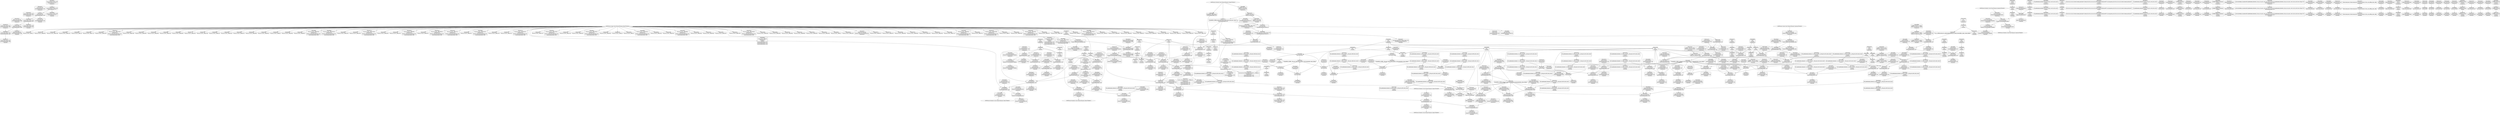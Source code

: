 digraph {
	CE0x43de1e0 [shape=record,shape=Mrecord,label="{CE0x43de1e0|_ret_i32_%retval.0,_!dbg_!27728|security/selinux/avc.c,775}"]
	CE0x439d320 [shape=record,shape=Mrecord,label="{CE0x439d320|get_current:tmp1|*SummSource*}"]
	CE0x43a6150 [shape=record,shape=Mrecord,label="{CE0x43a6150|i32_1|*Constant*|*SummSource*}"]
	CE0x43ebcc0 [shape=record,shape=Mrecord,label="{CE0x43ebcc0|current_sid:tmp4|security/selinux/hooks.c,218|*SummSink*}"]
	CE0x43e7270 [shape=record,shape=Mrecord,label="{CE0x43e7270|COLLAPSED:_GCMRE_current_task_external_global_%struct.task_struct*:_elem_0::|security/selinux/hooks.c,218}"]
	CE0x43a0450 [shape=record,shape=Mrecord,label="{CE0x43a0450|selinux_sem_semop:tmp1|*SummSource*}"]
	CE0x43da430 [shape=record,shape=Mrecord,label="{CE0x43da430|ipc_has_perm:u|security/selinux/hooks.c,5134|*SummSource*}"]
	CE0x43ef4a0 [shape=record,shape=Mrecord,label="{CE0x43ef4a0|current_sid:tmp8|security/selinux/hooks.c,218|*SummSink*}"]
	CE0x43dec20 [shape=record,shape=Mrecord,label="{CE0x43dec20|_ret_i32_%retval.0,_!dbg_!27728|security/selinux/avc.c,775|*SummSource*}"]
	CE0x43df5f0 [shape=record,shape=Mrecord,label="{CE0x43df5f0|current_sid:tmp9|security/selinux/hooks.c,218|*SummSource*}"]
	CE0x43a6b20 [shape=record,shape=Mrecord,label="{CE0x43a6b20|COLLAPSED:_GCMRE___llvm_gcov_ctr125_internal_global_11_x_i64_zeroinitializer:_elem_0:default:}"]
	CE0x43e7440 [shape=record,shape=Mrecord,label="{CE0x43e7440|current_sid:cred|security/selinux/hooks.c,218|*SummSink*}"]
	CE0x43df2e0 [shape=record,shape=Mrecord,label="{CE0x43df2e0|i64_5|*Constant*}"]
	CE0x43a26e0 [shape=record,shape=Mrecord,label="{CE0x43a26e0|current_sid:tmp12|security/selinux/hooks.c,218}"]
	CE0x4392e20 [shape=record,shape=Mrecord,label="{CE0x4392e20|ipc_has_perm:tmp3|*SummSource*}"]
	CE0x43ebb80 [shape=record,shape=Mrecord,label="{CE0x43ebb80|i64_0|*Constant*}"]
	CE0x43b75e0 [shape=record,shape=Mrecord,label="{CE0x43b75e0|80:_i32,_112:_i8*,_:_CRE_60,61_}"]
	CE0x4390d60 [shape=record,shape=Mrecord,label="{CE0x4390d60|selinux_sem_semop:tmp|*SummSink*}"]
	CE0x43daa00 [shape=record,shape=Mrecord,label="{CE0x43daa00|ipc_has_perm:ipc_id|security/selinux/hooks.c,5134|*SummSink*}"]
	CE0x43a42b0 [shape=record,shape=Mrecord,label="{CE0x43a42b0|80:_i32,_112:_i8*,_:_CRE_37,38_}"]
	CE0x439d480 [shape=record,shape=Mrecord,label="{CE0x439d480|selinux_sem_semop:tmp10|security/selinux/hooks.c,5480|*SummSource*}"]
	CE0x5a24d10 [shape=record,shape=Mrecord,label="{CE0x5a24d10|GLOBAL:__llvm_gcov_ctr323|Global_var:__llvm_gcov_ctr323|*SummSink*}"]
	CE0x43b0d60 [shape=record,shape=Mrecord,label="{CE0x43b0d60|80:_i32,_112:_i8*,_:_CRE_31,32_}"]
	CE0x62dea70 [shape=record,shape=Mrecord,label="{CE0x62dea70|i64_0|*Constant*|*SummSource*}"]
	CE0x43aec40 [shape=record,shape=Mrecord,label="{CE0x43aec40|i64*_getelementptr_inbounds_(_6_x_i64_,_6_x_i64_*___llvm_gcov_ctr323,_i64_0,_i64_5)|*Constant*|*SummSink*}"]
	CE0x43af1b0 [shape=record,shape=Mrecord,label="{CE0x43af1b0|i32_16|*Constant*|*SummSink*}"]
	CE0x43ef330 [shape=record,shape=Mrecord,label="{CE0x43ef330|get_current:tmp4|./arch/x86/include/asm/current.h,14|*SummSource*}"]
	CE0x43d6bb0 [shape=record,shape=Mrecord,label="{CE0x43d6bb0|i8*_getelementptr_inbounds_(_45_x_i8_,_45_x_i8_*_.str12,_i32_0,_i32_0)|*Constant*|*SummSink*}"]
	CE0x43b2e10 [shape=record,shape=Mrecord,label="{CE0x43b2e10|current_sid:tmp8|security/selinux/hooks.c,218}"]
	CE0x43b39b0 [shape=record,shape=Mrecord,label="{CE0x43b39b0|80:_i32,_112:_i8*,_:_CRE_7,8_}"]
	CE0x43b5220 [shape=record,shape=Mrecord,label="{CE0x43b5220|selinux_sem_semop:tmp11|security/selinux/hooks.c,5480|*SummSink*}"]
	CE0x43db470 [shape=record,shape=Mrecord,label="{CE0x43db470|0:_i16,_4:_i32,_:_CRE_0,2_|*MultipleSource*|*LoadInst*|security/selinux/hooks.c,5131|security/selinux/hooks.c,5131|security/selinux/hooks.c,5136}"]
	CE0x3e23430 [shape=record,shape=Mrecord,label="{CE0x3e23430|i32_48|*Constant*}"]
	CE0x43deaa0 [shape=record,shape=Mrecord,label="{CE0x43deaa0|avc_has_perm:auditdata|Function::avc_has_perm&Arg::auditdata::|*SummSink*}"]
	CE0x43a3030 [shape=record,shape=Mrecord,label="{CE0x43a3030|80:_i32,_112:_i8*,_:_CRE_71,72_}"]
	CE0x43e55d0 [shape=record,shape=Mrecord,label="{CE0x43e55d0|current_sid:sid|security/selinux/hooks.c,220|*SummSink*}"]
	CE0x43e7b20 [shape=record,shape=Mrecord,label="{CE0x43e7b20|current_sid:tmp21|security/selinux/hooks.c,218|*SummSink*}"]
	CE0x43df350 [shape=record,shape=Mrecord,label="{CE0x43df350|i64_5|*Constant*|*SummSource*}"]
	CE0x43bf3d0 [shape=record,shape=Mrecord,label="{CE0x43bf3d0|GLOBAL:current_sid.__warned|Global_var:current_sid.__warned}"]
	CE0x43b0450 [shape=record,shape=Mrecord,label="{CE0x43b0450|80:_i32,_112:_i8*,_:_CRE_19,20_}"]
	CE0x43911a0 [shape=record,shape=Mrecord,label="{CE0x43911a0|80:_i32,_112:_i8*,_:_CRE_152,160_|*MultipleSource*|Function::selinux_sem_semop&Arg::sma::|security/selinux/hooks.c,5480}"]
	CE0x43d84e0 [shape=record,shape=Mrecord,label="{CE0x43d84e0|i64*_getelementptr_inbounds_(_11_x_i64_,_11_x_i64_*___llvm_gcov_ctr125,_i64_0,_i64_10)|*Constant*|*SummSource*}"]
	CE0x439ba60 [shape=record,shape=Mrecord,label="{CE0x439ba60|selinux_sem_semop:tobool|security/selinux/hooks.c,5475|*SummSource*}"]
	CE0x439b0d0 [shape=record,shape=Mrecord,label="{CE0x439b0d0|selinux_sem_semop:tmp|*SummSource*}"]
	CE0x43a2b70 [shape=record,shape=Mrecord,label="{CE0x43a2b70|80:_i32,_112:_i8*,_:_CRE_67,68_}"]
	"CONST[source:0(mediator),value:2(dynamic)][purpose:{object}][SnkIdx:2]"
	CE0x43b7bd0 [shape=record,shape=Mrecord,label="{CE0x43b7bd0|80:_i32,_112:_i8*,_:_CRE_65,66_}"]
	CE0x43a0a80 [shape=record,shape=Mrecord,label="{CE0x43a0a80|80:_i32,_112:_i8*,_:_CRE_44,45_}"]
	CE0x43ddda0 [shape=record,shape=Mrecord,label="{CE0x43ddda0|avc_has_perm:tclass|Function::avc_has_perm&Arg::tclass::}"]
	CE0x43bfcc0 [shape=record,shape=Mrecord,label="{CE0x43bfcc0|current_sid:tmp|*SummSink*}"]
	CE0x43dbde0 [shape=record,shape=Mrecord,label="{CE0x43dbde0|ipc_has_perm:sclass|security/selinux/hooks.c,5136|*SummSink*}"]
	CE0x43bb970 [shape=record,shape=Mrecord,label="{CE0x43bb970|i64*_getelementptr_inbounds_(_11_x_i64_,_11_x_i64_*___llvm_gcov_ctr125,_i64_0,_i64_0)|*Constant*}"]
	CE0x4383340 [shape=record,shape=Mrecord,label="{CE0x4383340|i1_true|*Constant*|*SummSink*}"]
	CE0x43a5480 [shape=record,shape=Mrecord,label="{CE0x43a5480|ipc_has_perm:perms|Function::ipc_has_perm&Arg::perms::|*SummSource*}"]
	CE0x43dcb60 [shape=record,shape=Mrecord,label="{CE0x43dcb60|i32_(i32,_i32,_i16,_i32,_%struct.common_audit_data*)*_bitcast_(i32_(i32,_i32,_i16,_i32,_%struct.common_audit_data.495*)*_avc_has_perm_to_i32_(i32,_i32,_i16,_i32,_%struct.common_audit_data*)*)|*Constant*|*SummSink*}"]
	CE0x43a06f0 [shape=record,shape=Mrecord,label="{CE0x43a06f0|80:_i32,_112:_i8*,_:_CRE_41,42_}"]
	"CONST[source:0(mediator),value:2(dynamic)][purpose:{object}][SnkIdx:1]"
	CE0x438c5d0 [shape=record,shape=Mrecord,label="{CE0x438c5d0|selinux_sem_semop:tmp7|security/selinux/hooks.c,5476}"]
	CE0x43a2230 [shape=record,shape=Mrecord,label="{CE0x43a2230|current_sid:tmp11|security/selinux/hooks.c,218}"]
	CE0x43b6720 [shape=record,shape=Mrecord,label="{CE0x43b6720|ipc_has_perm:tmp4|*LoadInst*|security/selinux/hooks.c,5131|*SummSink*}"]
	CE0x439dc20 [shape=record,shape=Mrecord,label="{CE0x439dc20|get_current:tmp|*SummSink*}"]
	CE0x43ad0d0 [shape=record,shape=Mrecord,label="{CE0x43ad0d0|80:_i32,_112:_i8*,_:_CRE_48,49_}"]
	CE0x43d9210 [shape=record,shape=Mrecord,label="{CE0x43d9210|i8*_getelementptr_inbounds_(_25_x_i8_,_25_x_i8_*_.str3,_i32_0,_i32_0)|*Constant*|*SummSource*}"]
	CE0x43e7900 [shape=record,shape=Mrecord,label="{CE0x43e7900|current_sid:tmp21|security/selinux/hooks.c,218|*SummSource*}"]
	CE0x4390aa0 [shape=record,shape=Mrecord,label="{CE0x4390aa0|i32_0|*Constant*|*SummSink*}"]
	CE0x43b6420 [shape=record,shape=Mrecord,label="{CE0x43b6420|ipc_has_perm:call|security/selinux/hooks.c,5129|*SummSource*}"]
	CE0x43a7120 [shape=record,shape=Mrecord,label="{CE0x43a7120|current_sid:entry}"]
	CE0x43a7960 [shape=record,shape=Mrecord,label="{CE0x43a7960|current_sid:tmp1|*SummSource*}"]
	CE0x43dede0 [shape=record,shape=Mrecord,label="{CE0x43dede0|_ret_i32_%retval.0,_!dbg_!27728|security/selinux/avc.c,775|*SummSink*}"]
	CE0x43a1470 [shape=record,shape=Mrecord,label="{CE0x43a1470|current_sid:tobool|security/selinux/hooks.c,218|*SummSource*}"]
	CE0x43b7710 [shape=record,shape=Mrecord,label="{CE0x43b7710|80:_i32,_112:_i8*,_:_CRE_61,62_}"]
	CE0x43b7250 [shape=record,shape=Mrecord,label="{CE0x43b7250|80:_i32,_112:_i8*,_:_CRE_57,58_}"]
	CE0x43b3b90 [shape=record,shape=Mrecord,label="{CE0x43b3b90|80:_i32,_112:_i8*,_:_CRE_9,10_}"]
	CE0x43e6320 [shape=record,shape=Mrecord,label="{CE0x43e6320|current_sid:tmp24|security/selinux/hooks.c,220|*SummSink*}"]
	CE0x43bc1f0 [shape=record,shape=Mrecord,label="{CE0x43bc1f0|ipc_has_perm:tmp5|security/selinux/hooks.c,5131|*SummSink*}"]
	CE0x4382d40 [shape=record,shape=Mrecord,label="{CE0x4382d40|current_sid:tmp14|security/selinux/hooks.c,218|*SummSource*}"]
	CE0x43b9350 [shape=record,shape=Mrecord,label="{CE0x43b9350|i64*_getelementptr_inbounds_(_11_x_i64_,_11_x_i64_*___llvm_gcov_ctr125,_i64_0,_i64_1)|*Constant*|*SummSink*}"]
	CE0x43dc800 [shape=record,shape=Mrecord,label="{CE0x43dc800|i32_(i32,_i32,_i16,_i32,_%struct.common_audit_data*)*_bitcast_(i32_(i32,_i32,_i16,_i32,_%struct.common_audit_data.495*)*_avc_has_perm_to_i32_(i32,_i32,_i16,_i32,_%struct.common_audit_data*)*)|*Constant*}"]
	CE0x43a1c10 [shape=record,shape=Mrecord,label="{CE0x43a1c10|current_sid:land.lhs.true2}"]
	CE0x4391cb0 [shape=record,shape=Mrecord,label="{CE0x4391cb0|GLOBAL:ipc_has_perm|*Constant*}"]
	CE0x43ad6c0 [shape=record,shape=Mrecord,label="{CE0x43ad6c0|80:_i32,_112:_i8*,_:_CRE_53,54_}"]
	CE0x439a120 [shape=record,shape=Mrecord,label="{CE0x439a120|current_sid:tmp2}"]
	CE0x5a24c30 [shape=record,shape=Mrecord,label="{CE0x5a24c30|GLOBAL:__llvm_gcov_ctr323|Global_var:__llvm_gcov_ctr323}"]
	CE0x439b810 [shape=record,shape=Mrecord,label="{CE0x439b810|selinux_sem_semop:tmp7|security/selinux/hooks.c,5476|*SummSource*}"]
	CE0x43a5160 [shape=record,shape=Mrecord,label="{CE0x43a5160|ipc_has_perm:ipc_perms|Function::ipc_has_perm&Arg::ipc_perms::|*SummSource*}"]
	CE0x43a2dd0 [shape=record,shape=Mrecord,label="{CE0x43a2dd0|80:_i32,_112:_i8*,_:_CRE_69,70_}"]
	CE0x43beae0 [shape=record,shape=Mrecord,label="{CE0x43beae0|i8_4|*Constant*|*SummSink*}"]
	CE0x43af140 [shape=record,shape=Mrecord,label="{CE0x43af140|i32_16|*Constant*|*SummSource*}"]
	CE0x43ddc30 [shape=record,shape=Mrecord,label="{CE0x43ddc30|avc_has_perm:tsid|Function::avc_has_perm&Arg::tsid::|*SummSink*}"]
	CE0x43c6a10 [shape=record,shape=Mrecord,label="{CE0x43c6a10|i64*_getelementptr_inbounds_(_2_x_i64_,_2_x_i64_*___llvm_gcov_ctr294,_i64_0,_i64_1)|*Constant*}"]
	CE0x43ea390 [shape=record,shape=Mrecord,label="{CE0x43ea390|current_sid:do.end|*SummSink*}"]
	CE0x439c680 [shape=record,shape=Mrecord,label="{CE0x439c680|_call_void_mcount()_#3|*SummSource*}"]
	CE0x43e82e0 [shape=record,shape=Mrecord,label="{CE0x43e82e0|current_sid:security|security/selinux/hooks.c,218|*SummSink*}"]
	CE0x4399170 [shape=record,shape=Mrecord,label="{CE0x4399170|selinux_sem_semop:tmp9|security/selinux/hooks.c,5478}"]
	CE0x439d410 [shape=record,shape=Mrecord,label="{CE0x439d410|selinux_sem_semop:tmp10|security/selinux/hooks.c,5480}"]
	CE0x43d7b00 [shape=record,shape=Mrecord,label="{CE0x43d7b00|current_sid:tmp18|security/selinux/hooks.c,218|*SummSource*}"]
	CE0x43a43e0 [shape=record,shape=Mrecord,label="{CE0x43a43e0|80:_i32,_112:_i8*,_:_CRE_38,39_}"]
	CE0x43a05a0 [shape=record,shape=Mrecord,label="{CE0x43a05a0|80:_i32,_112:_i8*,_:_CRE_40,41_}"]
	CE0x43a4c30 [shape=record,shape=Mrecord,label="{CE0x43a4c30|GLOBAL:ipc_has_perm|*Constant*|*SummSink*}"]
	CE0x43a7880 [shape=record,shape=Mrecord,label="{CE0x43a7880|i64_1|*Constant*}"]
	CE0x43b3aa0 [shape=record,shape=Mrecord,label="{CE0x43b3aa0|80:_i32,_112:_i8*,_:_CRE_8,9_}"]
	CE0x43e1660 [shape=record,shape=Mrecord,label="{CE0x43e1660|current_sid:land.lhs.true}"]
	CE0x43d9460 [shape=record,shape=Mrecord,label="{CE0x43d9460|GLOBAL:lockdep_rcu_suspicious|*Constant*}"]
	CE0x43e5190 [shape=record,shape=Mrecord,label="{CE0x43e5190|i32_1|*Constant*}"]
	CE0x43bcf50 [shape=record,shape=Mrecord,label="{CE0x43bcf50|i32_3|*Constant*|*SummSink*}"]
	CE0x43b0b00 [shape=record,shape=Mrecord,label="{CE0x43b0b00|80:_i32,_112:_i8*,_:_CRE_29,30_}"]
	CE0x43eb360 [shape=record,shape=Mrecord,label="{CE0x43eb360|current_sid:tmp5|security/selinux/hooks.c,218|*SummSink*}"]
	CE0x439e700 [shape=record,shape=Mrecord,label="{CE0x439e700|selinux_sem_semop:if.else|*SummSource*}"]
	CE0x43bb080 [shape=record,shape=Mrecord,label="{CE0x43bb080|_ret_%struct.task_struct*_%tmp4,_!dbg_!27714|./arch/x86/include/asm/current.h,14|*SummSource*}"]
	CE0x43e8f20 [shape=record,shape=Mrecord,label="{CE0x43e8f20|GLOBAL:__llvm_gcov_ctr125|Global_var:__llvm_gcov_ctr125}"]
	CE0x43a7dd0 [shape=record,shape=Mrecord,label="{CE0x43a7dd0|get_current:tmp4|./arch/x86/include/asm/current.h,14}"]
	CE0x43db7d0 [shape=record,shape=Mrecord,label="{CE0x43db7d0|ipc_has_perm:sclass|security/selinux/hooks.c,5136}"]
	CE0x43de6a0 [shape=record,shape=Mrecord,label="{CE0x43de6a0|avc_has_perm:requested|Function::avc_has_perm&Arg::requested::|*SummSink*}"]
	CE0x43ef3a0 [shape=record,shape=Mrecord,label="{CE0x43ef3a0|current_sid:tobool1|security/selinux/hooks.c,218}"]
	CE0x43c62f0 [shape=record,shape=Mrecord,label="{CE0x43c62f0|_call_void_lockdep_rcu_suspicious(i8*_getelementptr_inbounds_(_25_x_i8_,_25_x_i8_*_.str3,_i32_0,_i32_0),_i32_218,_i8*_getelementptr_inbounds_(_45_x_i8_,_45_x_i8_*_.str12,_i32_0,_i32_0))_#10,_!dbg_!27727|security/selinux/hooks.c,218}"]
	CE0x43a89d0 [shape=record,shape=Mrecord,label="{CE0x43a89d0|current_sid:tmp7|security/selinux/hooks.c,218|*SummSource*}"]
	CE0x439cdc0 [shape=record,shape=Mrecord,label="{CE0x439cdc0|_ret_i32_%tmp24,_!dbg_!27742|security/selinux/hooks.c,220|*SummSource*}"]
	CE0x4390030 [shape=record,shape=Mrecord,label="{CE0x4390030|i32_0|*Constant*}"]
	CE0x43a5ef0 [shape=record,shape=Mrecord,label="{CE0x43a5ef0|i32_1|*Constant*}"]
	"CONST[source:2(external),value:2(dynamic)][purpose:{subject}][SrcIdx:7]"
	CE0x43db4e0 [shape=record,shape=Mrecord,label="{CE0x43db4e0|0:_i16,_4:_i32,_:_CRE_4,8_|*MultipleSource*|*LoadInst*|security/selinux/hooks.c,5131|security/selinux/hooks.c,5131|security/selinux/hooks.c,5136}"]
	CE0x43a6760 [shape=record,shape=Mrecord,label="{CE0x43a6760|GLOBAL:current_task|Global_var:current_task}"]
	CE0x4399ec0 [shape=record,shape=Mrecord,label="{CE0x4399ec0|selinux_sem_semop:tmp8|security/selinux/hooks.c,5478}"]
	CE0x43b21f0 [shape=record,shape=Mrecord,label="{CE0x43b21f0|selinux_sem_semop:entry}"]
	CE0x43b1ca0 [shape=record,shape=Mrecord,label="{CE0x43b1ca0|selinux_sem_semop:bb|*SummSink*}"]
	CE0x43a54f0 [shape=record,shape=Mrecord,label="{CE0x43a54f0|ipc_has_perm:perms|Function::ipc_has_perm&Arg::perms::|*SummSink*}"]
	"CONST[source:0(mediator),value:0(static)][purpose:{operation}][SnkIdx:3]"
	CE0x43dccd0 [shape=record,shape=Mrecord,label="{CE0x43dccd0|avc_has_perm:entry}"]
	CE0x439a910 [shape=record,shape=Mrecord,label="{CE0x439a910|i64*_getelementptr_inbounds_(_2_x_i64_,_2_x_i64_*___llvm_gcov_ctr294,_i64_0,_i64_0)|*Constant*}"]
	CE0x43df6c0 [shape=record,shape=Mrecord,label="{CE0x43df6c0|current_sid:tmp9|security/selinux/hooks.c,218|*SummSink*}"]
	CE0x43959f0 [shape=record,shape=Mrecord,label="{CE0x43959f0|selinux_sem_semop:entry|*SummSource*}"]
	CE0x43a2a40 [shape=record,shape=Mrecord,label="{CE0x43a2a40|80:_i32,_112:_i8*,_:_CRE_66,67_}"]
	CE0x43a7d30 [shape=record,shape=Mrecord,label="{CE0x43a7d30|_call_void_mcount()_#3|*SummSink*}"]
	CE0x439c950 [shape=record,shape=Mrecord,label="{CE0x439c950|selinux_sem_semop:tmp6|security/selinux/hooks.c,5476|*SummSink*}"]
	CE0x43dbec0 [shape=record,shape=Mrecord,label="{CE0x43dbec0|ipc_has_perm:tmp8|security/selinux/hooks.c,5136}"]
	CE0x43e5c00 [shape=record,shape=Mrecord,label="{CE0x43e5c00|i64*_getelementptr_inbounds_(_2_x_i64_,_2_x_i64_*___llvm_gcov_ctr98,_i64_0,_i64_0)|*Constant*|*SummSink*}"]
	CE0x43e4bd0 [shape=record,shape=Mrecord,label="{CE0x43e4bd0|current_sid:tmp23|security/selinux/hooks.c,218|*SummSource*}"]
	CE0x43a9730 [shape=record,shape=Mrecord,label="{CE0x43a9730|ipc_has_perm:tmp|*SummSource*}"]
	CE0x4428270 [shape=record,shape=Mrecord,label="{CE0x4428270|%struct.task_struct*_(%struct.task_struct**)*_asm_movq_%gs:$_1:P_,$0_,_r,im,_dirflag_,_fpsr_,_flags_|*SummSource*}"]
	CE0x4393300 [shape=record,shape=Mrecord,label="{CE0x4393300|ipc_has_perm:bb}"]
	CE0x439a760 [shape=record,shape=Mrecord,label="{CE0x439a760|ipc_has_perm:security|security/selinux/hooks.c,5131|*SummSource*}"]
	CE0x4399100 [shape=record,shape=Mrecord,label="{CE0x4399100|i32_16|*Constant*}"]
	CE0x43a33c0 [shape=record,shape=Mrecord,label="{CE0x43a33c0|80:_i32,_112:_i8*,_:_CRE_80,84_|*MultipleSource*|Function::selinux_sem_semop&Arg::sma::|security/selinux/hooks.c,5480}"]
	CE0x439a200 [shape=record,shape=Mrecord,label="{CE0x439a200|current_sid:tmp2|*SummSink*}"]
	CE0x439eff0 [shape=record,shape=Mrecord,label="{CE0x439eff0|80:_i32,_112:_i8*,_:_CRE_96,100_|*MultipleSource*|Function::selinux_sem_semop&Arg::sma::|security/selinux/hooks.c,5480}"]
	CE0x4392d20 [shape=record,shape=Mrecord,label="{CE0x4392d20|ipc_has_perm:tmp3}"]
	CE0x43ae700 [shape=record,shape=Mrecord,label="{CE0x43ae700|selinux_sem_semop:perms.0|*SummSource*}"]
	CE0x439faa0 [shape=record,shape=Mrecord,label="{CE0x439faa0|80:_i32,_112:_i8*,_:_CRE_136,144_|*MultipleSource*|Function::selinux_sem_semop&Arg::sma::|security/selinux/hooks.c,5480}"]
	CE0x439d1e0 [shape=record,shape=Mrecord,label="{CE0x439d1e0|selinux_sem_semop:if.end|*SummSink*}"]
	CE0x43a6b90 [shape=record,shape=Mrecord,label="{CE0x43a6b90|current_sid:tmp|*SummSource*}"]
	CE0x43e7780 [shape=record,shape=Mrecord,label="{CE0x43e7780|current_sid:tmp21|security/selinux/hooks.c,218}"]
	CE0x43a13a0 [shape=record,shape=Mrecord,label="{CE0x43a13a0|current_sid:tobool|security/selinux/hooks.c,218|*SummSink*}"]
	CE0x439ce60 [shape=record,shape=Mrecord,label="{CE0x439ce60|_ret_i32_%tmp24,_!dbg_!27742|security/selinux/hooks.c,220|*SummSink*}"]
	CE0x439bad0 [shape=record,shape=Mrecord,label="{CE0x439bad0|selinux_sem_semop:tobool|security/selinux/hooks.c,5475|*SummSink*}"]
	CE0x43d9720 [shape=record,shape=Mrecord,label="{CE0x43d9720|i32_218|*Constant*}"]
	CE0x43fdbf0 [shape=record,shape=Mrecord,label="{CE0x43fdbf0|GLOBAL:current_task|Global_var:current_task|*SummSource*}"]
	CE0x43b5df0 [shape=record,shape=Mrecord,label="{CE0x43b5df0|80:_i32,_112:_i8*,_:_CRE_22,23_}"]
	CE0x43bed30 [shape=record,shape=Mrecord,label="{CE0x43bed30|i32_3|*Constant*|*SummSource*}"]
	CE0x43e8090 [shape=record,shape=Mrecord,label="{CE0x43e8090|COLLAPSED:_CMRE:_elem_0::|security/selinux/hooks.c,218}"]
	CE0x43aea60 [shape=record,shape=Mrecord,label="{CE0x43aea60|i64*_getelementptr_inbounds_(_6_x_i64_,_6_x_i64_*___llvm_gcov_ctr323,_i64_0,_i64_5)|*Constant*|*SummSource*}"]
	CE0x43b5f20 [shape=record,shape=Mrecord,label="{CE0x43b5f20|80:_i32,_112:_i8*,_:_CRE_23,24_}"]
	CE0x439af50 [shape=record,shape=Mrecord,label="{CE0x439af50|current_sid:tmp6|security/selinux/hooks.c,218|*SummSink*}"]
	CE0x43fdc80 [shape=record,shape=Mrecord,label="{CE0x43fdc80|GLOBAL:current_task|Global_var:current_task|*SummSink*}"]
	CE0x439f560 [shape=record,shape=Mrecord,label="{CE0x439f560|80:_i32,_112:_i8*,_:_CRE_112,120_|*MultipleSource*|Function::selinux_sem_semop&Arg::sma::|security/selinux/hooks.c,5480}"]
	CE0x43b1d10 [shape=record,shape=Mrecord,label="{CE0x43b1d10|selinux_sem_semop:if.then|*SummSource*}"]
	CE0x43b81d0 [shape=record,shape=Mrecord,label="{CE0x43b81d0|selinux_sem_semop:sem_perm|security/selinux/hooks.c,5480|*SummSource*}"]
	CE0x4391740 [shape=record,shape=Mrecord,label="{CE0x4391740|80:_i32,_112:_i8*,_:_CRE_176,184_|*MultipleSource*|Function::selinux_sem_semop&Arg::sma::|security/selinux/hooks.c,5480}"]
	CE0x4428030 [shape=record,shape=Mrecord,label="{CE0x4428030|get_current:tmp}"]
	CE0x43a3f20 [shape=record,shape=Mrecord,label="{CE0x43a3f20|80:_i32,_112:_i8*,_:_CRE_34,35_}"]
	CE0x5a24ca0 [shape=record,shape=Mrecord,label="{CE0x5a24ca0|GLOBAL:__llvm_gcov_ctr323|Global_var:__llvm_gcov_ctr323|*SummSource*}"]
	CE0x43bee60 [shape=record,shape=Mrecord,label="{CE0x43bee60|ipc_has_perm:tmp6|*LoadInst*|security/selinux/hooks.c,5134}"]
	CE0x43a50f0 [shape=record,shape=Mrecord,label="{CE0x43a50f0|ipc_has_perm:ipc_perms|Function::ipc_has_perm&Arg::ipc_perms::}"]
	CE0x43b3620 [shape=record,shape=Mrecord,label="{CE0x43b3620|_call_void_mcount()_#3}"]
	CE0x43ae2d0 [shape=record,shape=Mrecord,label="{CE0x43ae2d0|80:_i32,_112:_i8*,_:_CRE_14,15_}"]
	CE0x439c8e0 [shape=record,shape=Mrecord,label="{CE0x439c8e0|selinux_sem_semop:tmp6|security/selinux/hooks.c,5476|*SummSource*}"]
	CE0x439ec60 [shape=record,shape=Mrecord,label="{CE0x439ec60|80:_i32,_112:_i8*,_:_CRE_88,92_|*MultipleSource*|Function::selinux_sem_semop&Arg::sma::|security/selinux/hooks.c,5480}"]
	CE0x43da8f0 [shape=record,shape=Mrecord,label="{CE0x43da8f0|ipc_has_perm:ipc_id|security/selinux/hooks.c,5134|*SummSource*}"]
	CE0x43a2850 [shape=record,shape=Mrecord,label="{CE0x43a2850|current_sid:tmp12|security/selinux/hooks.c,218|*SummSource*}"]
	CE0x43a9210 [shape=record,shape=Mrecord,label="{CE0x43a9210|current_sid:tmp3}"]
	CE0x43dcfb0 [shape=record,shape=Mrecord,label="{CE0x43dcfb0|avc_has_perm:entry|*SummSource*}"]
	CE0x43ad330 [shape=record,shape=Mrecord,label="{CE0x43ad330|80:_i32,_112:_i8*,_:_CRE_50,51_}"]
	CE0x43ed3e0 [shape=record,shape=Mrecord,label="{CE0x43ed3e0|current_sid:tmp12|security/selinux/hooks.c,218|*SummSink*}"]
	CE0x4391ae0 [shape=record,shape=Mrecord,label="{CE0x4391ae0|80:_i32,_112:_i8*,_:_CRE_188,192_|*MultipleSource*|Function::selinux_sem_semop&Arg::sma::|security/selinux/hooks.c,5480}"]
	CE0x43a3160 [shape=record,shape=Mrecord,label="{CE0x43a3160|80:_i32,_112:_i8*,_:_CRE_72,73_|*MultipleSource*|Function::selinux_sem_semop&Arg::sma::|security/selinux/hooks.c,5480}"]
	CE0x4398270 [shape=record,shape=Mrecord,label="{CE0x4398270|i64_2|*Constant*|*SummSink*}"]
	CE0x43e7070 [shape=record,shape=Mrecord,label="{CE0x43e7070|i32_78|*Constant*|*SummSink*}"]
	CE0x43bf820 [shape=record,shape=Mrecord,label="{CE0x43bf820|_call_void_mcount()_#3}"]
	CE0x43a6980 [shape=record,shape=Mrecord,label="{CE0x43a6980|i64*_getelementptr_inbounds_(_2_x_i64_,_2_x_i64_*___llvm_gcov_ctr294,_i64_0,_i64_1)|*Constant*|*SummSource*}"]
	CE0x43ee850 [shape=record,shape=Mrecord,label="{CE0x43ee850|current_sid:tmp1|*SummSink*}"]
	CE0x439c1d0 [shape=record,shape=Mrecord,label="{CE0x439c1d0|current_sid:tmp15|security/selinux/hooks.c,218|*SummSink*}"]
	CE0x3c5bfe0 [shape=record,shape=Mrecord,label="{CE0x3c5bfe0|selinux_sem_semop:tmp3|security/selinux/hooks.c,5475}"]
	CE0x43b0580 [shape=record,shape=Mrecord,label="{CE0x43b0580|80:_i32,_112:_i8*,_:_CRE_20,21_}"]
	CE0x43beed0 [shape=record,shape=Mrecord,label="{CE0x43beed0|ipc_has_perm:key|security/selinux/hooks.c,5134}"]
	CE0x43b8790 [shape=record,shape=Mrecord,label="{CE0x43b8790|i64_1|*Constant*}"]
	CE0x43d8600 [shape=record,shape=Mrecord,label="{CE0x43d8600|current_sid:tmp19|security/selinux/hooks.c,218|*SummSink*}"]
	CE0x43aee70 [shape=record,shape=Mrecord,label="{CE0x43aee70|selinux_sem_semop:tmp9|security/selinux/hooks.c,5478|*SummSource*}"]
	CE0x43eb3d0 [shape=record,shape=Mrecord,label="{CE0x43eb3d0|current_sid:tmp5|security/selinux/hooks.c,218|*SummSource*}"]
	CE0x43b0690 [shape=record,shape=Mrecord,label="{CE0x43b0690|selinux_sem_semop:tmp1|*SummSink*}"]
	CE0x439c4e0 [shape=record,shape=Mrecord,label="{CE0x439c4e0|current_sid:tmp16|security/selinux/hooks.c,218}"]
	CE0x43dd7f0 [shape=record,shape=Mrecord,label="{CE0x43dd7f0|avc_has_perm:ssid|Function::avc_has_perm&Arg::ssid::|*SummSink*}"]
	CE0x43e8270 [shape=record,shape=Mrecord,label="{CE0x43e8270|current_sid:security|security/selinux/hooks.c,218|*SummSource*}"]
	CE0x43c63d0 [shape=record,shape=Mrecord,label="{CE0x43c63d0|_call_void_lockdep_rcu_suspicious(i8*_getelementptr_inbounds_(_25_x_i8_,_25_x_i8_*_.str3,_i32_0,_i32_0),_i32_218,_i8*_getelementptr_inbounds_(_45_x_i8_,_45_x_i8_*_.str12,_i32_0,_i32_0))_#10,_!dbg_!27727|security/selinux/hooks.c,218|*SummSink*}"]
	CE0x43b91f0 [shape=record,shape=Mrecord,label="{CE0x43b91f0|i64*_getelementptr_inbounds_(_11_x_i64_,_11_x_i64_*___llvm_gcov_ctr125,_i64_0,_i64_1)|*Constant*|*SummSource*}"]
	CE0x439e310 [shape=record,shape=Mrecord,label="{CE0x439e310|selinux_sem_semop:if.else|*SummSink*}"]
	CE0x438c560 [shape=record,shape=Mrecord,label="{CE0x438c560|i64*_getelementptr_inbounds_(_6_x_i64_,_6_x_i64_*___llvm_gcov_ctr323,_i64_0,_i64_4)|*Constant*}"]
	CE0x4390fd0 [shape=record,shape=Mrecord,label="{CE0x4390fd0|80:_i32,_112:_i8*,_:_CRE_144,152_|*MultipleSource*|Function::selinux_sem_semop&Arg::sma::|security/selinux/hooks.c,5480}"]
	CE0x43e1bd0 [shape=record,shape=Mrecord,label="{CE0x43e1bd0|current_sid:call|security/selinux/hooks.c,218}"]
	CE0x43c6c90 [shape=record,shape=Mrecord,label="{CE0x43c6c90|ipc_has_perm:ad|security/selinux/hooks.c, 5128|*SummSource*}"]
	CE0x43ad460 [shape=record,shape=Mrecord,label="{CE0x43ad460|80:_i32,_112:_i8*,_:_CRE_51,52_}"]
	CE0x43bfaa0 [shape=record,shape=Mrecord,label="{CE0x43bfaa0|ipc_has_perm:tmp2|*SummSource*}"]
	CE0x43ea610 [shape=record,shape=Mrecord,label="{CE0x43ea610|current_sid:bb|*SummSink*}"]
	CE0x43e6650 [shape=record,shape=Mrecord,label="{CE0x43e6650|get_current:bb|*SummSink*}"]
	CE0x43da5f0 [shape=record,shape=Mrecord,label="{CE0x43da5f0|ipc_has_perm:u|security/selinux/hooks.c,5134|*SummSink*}"]
	CE0x43de070 [shape=record,shape=Mrecord,label="{CE0x43de070|avc_has_perm:tclass|Function::avc_has_perm&Arg::tclass::|*SummSink*}"]
	CE0x43c5eb0 [shape=record,shape=Mrecord,label="{CE0x43c5eb0|i8_1|*Constant*|*SummSink*}"]
	CE0x43a5240 [shape=record,shape=Mrecord,label="{CE0x43a5240|ipc_has_perm:ipc_perms|Function::ipc_has_perm&Arg::ipc_perms::|*SummSink*}"]
	"CONST[source:1(input),value:2(dynamic)][purpose:{object}][SrcIdx:4]"
	CE0x43b6380 [shape=record,shape=Mrecord,label="{CE0x43b6380|_call_void_mcount()_#3|*SummSink*}"]
	CE0x43e1590 [shape=record,shape=Mrecord,label="{CE0x43e1590|current_sid:do.body|*SummSink*}"]
	CE0x43becc0 [shape=record,shape=Mrecord,label="{CE0x43becc0|i32_3|*Constant*}"]
	CE0x600bf60 [shape=record,shape=Mrecord,label="{CE0x600bf60|selinux_sem_semop:tmp4|security/selinux/hooks.c,5475|*SummSink*}"]
	CE0x43e9180 [shape=record,shape=Mrecord,label="{CE0x43e9180|GLOBAL:__llvm_gcov_ctr125|Global_var:__llvm_gcov_ctr125|*SummSource*}"]
	CE0x43a71d0 [shape=record,shape=Mrecord,label="{CE0x43a71d0|current_sid:entry|*SummSink*}"]
	CE0x43b5cc0 [shape=record,shape=Mrecord,label="{CE0x43b5cc0|80:_i32,_112:_i8*,_:_CRE_21,22_}"]
	CE0x43bf070 [shape=record,shape=Mrecord,label="{CE0x43bf070|ipc_has_perm:key|security/selinux/hooks.c,5134|*SummSink*}"]
	CE0x4391570 [shape=record,shape=Mrecord,label="{CE0x4391570|80:_i32,_112:_i8*,_:_CRE_168,176_|*MultipleSource*|Function::selinux_sem_semop&Arg::sma::|security/selinux/hooks.c,5480}"]
	CE0x43ba5c0 [shape=record,shape=Mrecord,label="{CE0x43ba5c0|current_sid:call4|security/selinux/hooks.c,218|*SummSource*}"]
	CE0x43a5f90 [shape=record,shape=Mrecord,label="{CE0x43a5f90|ipc_has_perm:tmp1|*SummSink*}"]
	CE0x43e7c90 [shape=record,shape=Mrecord,label="{CE0x43e7c90|i32_22|*Constant*|*SummSource*}"]
	CE0x43e4970 [shape=record,shape=Mrecord,label="{CE0x43e4970|_ret_%struct.task_struct*_%tmp4,_!dbg_!27714|./arch/x86/include/asm/current.h,14|*SummSink*}"]
	CE0x439bb40 [shape=record,shape=Mrecord,label="{CE0x439bb40|i64_2|*Constant*|*SummSource*}"]
	CE0x43a8b50 [shape=record,shape=Mrecord,label="{CE0x43a8b50|current_sid:tmp7|security/selinux/hooks.c,218|*SummSink*}"]
	CE0x43ae070 [shape=record,shape=Mrecord,label="{CE0x43ae070|80:_i32,_112:_i8*,_:_CRE_12,13_}"]
	CE0x43a18a0 [shape=record,shape=Mrecord,label="{CE0x43a18a0|selinux_sem_semop:tmp5|security/selinux/hooks.c,5475|*SummSource*}"]
	CE0x43a5850 [shape=record,shape=Mrecord,label="{CE0x43a5850|_ret_i32_%call2,_!dbg_!27728|security/selinux/hooks.c,5136|*SummSource*}"]
	CE0x43a25b0 [shape=record,shape=Mrecord,label="{CE0x43a25b0|current_sid:tmp11|security/selinux/hooks.c,218|*SummSink*}"]
	CE0x43b24d0 [shape=record,shape=Mrecord,label="{CE0x43b24d0|i64*_getelementptr_inbounds_(_6_x_i64_,_6_x_i64_*___llvm_gcov_ctr323,_i64_0,_i64_3)|*Constant*|*SummSink*}"]
	CE0x43de450 [shape=record,shape=Mrecord,label="{CE0x43de450|avc_has_perm:requested|Function::avc_has_perm&Arg::requested::}"]
	CE0x43eae60 [shape=record,shape=Mrecord,label="{CE0x43eae60|i64_3|*Constant*|*SummSink*}"]
	CE0x43a00e0 [shape=record,shape=Mrecord,label="{CE0x43a00e0|selinux_sem_semop:sma|Function::selinux_sem_semop&Arg::sma::|*SummSink*}"]
	CE0x439f730 [shape=record,shape=Mrecord,label="{CE0x439f730|80:_i32,_112:_i8*,_:_CRE_120,128_|*MultipleSource*|Function::selinux_sem_semop&Arg::sma::|security/selinux/hooks.c,5480}"]
	CE0x43903f0 [shape=record,shape=Mrecord,label="{CE0x43903f0|i64_1|*Constant*}"]
	CE0x439b750 [shape=record,shape=Mrecord,label="{CE0x439b750|selinux_sem_semop:tmp4|security/selinux/hooks.c,5475|*SummSource*}"]
	CE0x43defc0 [shape=record,shape=Mrecord,label="{CE0x43defc0|current_sid:land.lhs.true2|*SummSink*}"]
	CE0x43b8030 [shape=record,shape=Mrecord,label="{CE0x43b8030|selinux_sem_semop:sem_perm|security/selinux/hooks.c,5480}"]
	CE0x43c6870 [shape=record,shape=Mrecord,label="{CE0x43c6870|current_sid:do.end}"]
	CE0x43db010 [shape=record,shape=Mrecord,label="{CE0x43db010|ipc_has_perm:sid1|security/selinux/hooks.c,5136|*SummSink*}"]
	CE0x43b5a30 [shape=record,shape=Mrecord,label="{CE0x43b5a30|i64*_getelementptr_inbounds_(_6_x_i64_,_6_x_i64_*___llvm_gcov_ctr323,_i64_0,_i64_4)|*Constant*|*SummSource*}"]
	CE0x43baff0 [shape=record,shape=Mrecord,label="{CE0x43baff0|get_current:entry|*SummSink*}"]
	CE0x4427010 [shape=record,shape=Mrecord,label="{CE0x4427010|get_current:tmp1|*SummSink*}"]
	CE0x43c0040 [shape=record,shape=Mrecord,label="{CE0x43c0040|ipc_has_perm:security|security/selinux/hooks.c,5131|*SummSink*}"]
	CE0x4395210 [shape=record,shape=Mrecord,label="{CE0x4395210|selinux_sem_semop:if.then}"]
	CE0x43ed4f0 [shape=record,shape=Mrecord,label="{CE0x43ed4f0|i64*_getelementptr_inbounds_(_11_x_i64_,_11_x_i64_*___llvm_gcov_ctr125,_i64_0,_i64_6)|*Constant*}"]
	"CONST[source:1(input),value:2(dynamic)][purpose:{operation}][SrcIdx:5]"
	CE0x439d8a0 [shape=record,shape=Mrecord,label="{CE0x439d8a0|i64_1|*Constant*|*SummSource*}"]
	CE0x43ae1a0 [shape=record,shape=Mrecord,label="{CE0x43ae1a0|80:_i32,_112:_i8*,_:_CRE_13,14_}"]
	CE0x43b7840 [shape=record,shape=Mrecord,label="{CE0x43b7840|80:_i32,_112:_i8*,_:_CRE_62,63_}"]
	CE0x43f05e0 [shape=record,shape=Mrecord,label="{CE0x43f05e0|current_sid:if.then}"]
	CE0x43eb4e0 [shape=record,shape=Mrecord,label="{CE0x43eb4e0|current_sid:tmp6|security/selinux/hooks.c,218}"]
	CE0x43ba740 [shape=record,shape=Mrecord,label="{CE0x43ba740|current_sid:call4|security/selinux/hooks.c,218|*SummSink*}"]
	CE0x439e0b0 [shape=record,shape=Mrecord,label="{CE0x439e0b0|i64*_getelementptr_inbounds_(_6_x_i64_,_6_x_i64_*___llvm_gcov_ctr323,_i64_0,_i64_0)|*Constant*|*SummSource*}"]
	CE0x439ab50 [shape=record,shape=Mrecord,label="{CE0x439ab50|i64*_getelementptr_inbounds_(_2_x_i64_,_2_x_i64_*___llvm_gcov_ctr294,_i64_0,_i64_0)|*Constant*|*SummSink*}"]
	CE0x43ba870 [shape=record,shape=Mrecord,label="{CE0x43ba870|GLOBAL:get_current|*Constant*}"]
	CE0x439bee0 [shape=record,shape=Mrecord,label="{CE0x439bee0|i64*_getelementptr_inbounds_(_11_x_i64_,_11_x_i64_*___llvm_gcov_ctr125,_i64_0,_i64_8)|*Constant*|*SummSink*}"]
	CE0x43d8990 [shape=record,shape=Mrecord,label="{CE0x43d8990|current_sid:tmp20|security/selinux/hooks.c,218|*SummSink*}"]
	CE0x43e8a20 [shape=record,shape=Mrecord,label="{CE0x43e8a20|current_sid:tmp22|security/selinux/hooks.c,218|*SummSink*}"]
	CE0x43d7050 [shape=record,shape=Mrecord,label="{CE0x43d7050|i64*_getelementptr_inbounds_(_11_x_i64_,_11_x_i64_*___llvm_gcov_ctr125,_i64_0,_i64_9)|*Constant*|*SummSource*}"]
	CE0x43c6360 [shape=record,shape=Mrecord,label="{CE0x43c6360|_call_void_lockdep_rcu_suspicious(i8*_getelementptr_inbounds_(_25_x_i8_,_25_x_i8_*_.str3,_i32_0,_i32_0),_i32_218,_i8*_getelementptr_inbounds_(_45_x_i8_,_45_x_i8_*_.str12,_i32_0,_i32_0))_#10,_!dbg_!27727|security/selinux/hooks.c,218|*SummSource*}"]
	CE0x43a7400 [shape=record,shape=Mrecord,label="{CE0x43a7400|_call_void_mcount()_#3}"]
	CE0x439f1c0 [shape=record,shape=Mrecord,label="{CE0x439f1c0|80:_i32,_112:_i8*,_:_CRE_100,102_|*MultipleSource*|Function::selinux_sem_semop&Arg::sma::|security/selinux/hooks.c,5480}"]
	CE0x43da2e0 [shape=record,shape=Mrecord,label="{CE0x43da2e0|ipc_has_perm:ipc_id|security/selinux/hooks.c,5134}"]
	CE0x43ad200 [shape=record,shape=Mrecord,label="{CE0x43ad200|80:_i32,_112:_i8*,_:_CRE_49,50_}"]
	CE0x439d700 [shape=record,shape=Mrecord,label="{CE0x439d700|selinux_sem_semop:sma|Function::selinux_sem_semop&Arg::sma::}"]
	CE0x43bba80 [shape=record,shape=Mrecord,label="{CE0x43bba80|i64*_getelementptr_inbounds_(_11_x_i64_,_11_x_i64_*___llvm_gcov_ctr125,_i64_0,_i64_0)|*Constant*|*SummSource*}"]
	CE0x43e8200 [shape=record,shape=Mrecord,label="{CE0x43e8200|current_sid:security|security/selinux/hooks.c,218}"]
	CE0x43a1740 [shape=record,shape=Mrecord,label="{CE0x43a1740|selinux_sem_semop:tmp5|security/selinux/hooks.c,5475}"]
	CE0x4382b70 [shape=record,shape=Mrecord,label="{CE0x4382b70|current_sid:tmp14|security/selinux/hooks.c,218}"]
	CE0x43a7c90 [shape=record,shape=Mrecord,label="{CE0x43a7c90|_call_void_mcount()_#3|*SummSource*}"]
	CE0x4390b50 [shape=record,shape=Mrecord,label="{CE0x4390b50|i64_1|*Constant*|*SummSink*}"]
	CE0x43dc220 [shape=record,shape=Mrecord,label="{CE0x43dc220|ipc_has_perm:tmp8|security/selinux/hooks.c,5136|*SummSink*}"]
	CE0x43e13d0 [shape=record,shape=Mrecord,label="{CE0x43e13d0|current_sid:do.body}"]
	CE0x43d7680 [shape=record,shape=Mrecord,label="{CE0x43d7680|current_sid:tmp17|security/selinux/hooks.c,218|*SummSink*}"]
	CE0x43ddf40 [shape=record,shape=Mrecord,label="{CE0x43ddf40|avc_has_perm:tclass|Function::avc_has_perm&Arg::tclass::|*SummSource*}"]
	CE0x43b37d0 [shape=record,shape=Mrecord,label="{CE0x43b37d0|80:_i32,_112:_i8*,_:_CRE_5,6_}"]
	CE0x439a5b0 [shape=record,shape=Mrecord,label="{CE0x439a5b0|i32_10|*Constant*|*SummSource*}"]
	CE0x43d71e0 [shape=record,shape=Mrecord,label="{CE0x43d71e0|i64*_getelementptr_inbounds_(_11_x_i64_,_11_x_i64_*___llvm_gcov_ctr125,_i64_0,_i64_9)|*Constant*|*SummSink*}"]
	CE0x43b1bd0 [shape=record,shape=Mrecord,label="{CE0x43b1bd0|80:_i32,_112:_i8*,_:_CRE_4,5_}"]
	CE0x439b6e0 [shape=record,shape=Mrecord,label="{CE0x439b6e0|selinux_sem_semop:tmp4|security/selinux/hooks.c,5475}"]
	CE0x43c0590 [shape=record,shape=Mrecord,label="{CE0x43c0590|ipc_has_perm:tmp|*SummSink*}"]
	CE0x5a24b70 [shape=record,shape=Mrecord,label="{CE0x5a24b70|selinux_sem_semop:tmp2|security/selinux/hooks.c,5475|*SummSink*}"]
	CE0x43ae5f0 [shape=record,shape=Mrecord,label="{CE0x43ae5f0|i32_48|*Constant*|*SummSink*}"]
	CE0x43a93f0 [shape=record,shape=Mrecord,label="{CE0x43a93f0|current_sid:tmp3|*SummSource*}"]
	CE0x43e8630 [shape=record,shape=Mrecord,label="{CE0x43e8630|current_sid:tmp22|security/selinux/hooks.c,218}"]
	CE0x43b31f0 [shape=record,shape=Mrecord,label="{CE0x43b31f0|0:_i8,_:_GCMR_current_sid.__warned_internal_global_i8_0,_section_.data.unlikely_,_align_1:_elem_0:default:}"]
	CE0x43e5e50 [shape=record,shape=Mrecord,label="{CE0x43e5e50|i64*_getelementptr_inbounds_(_2_x_i64_,_2_x_i64_*___llvm_gcov_ctr98,_i64_0,_i64_0)|*Constant*|*SummSource*}"]
	CE0x43e6140 [shape=record,shape=Mrecord,label="{CE0x43e6140|current_sid:tmp24|security/selinux/hooks.c,220}"]
	CE0x43a4ef0 [shape=record,shape=Mrecord,label="{CE0x43a4ef0|ipc_has_perm:entry|*SummSink*}"]
	CE0x43a16d0 [shape=record,shape=Mrecord,label="{CE0x43a16d0|i64_2|*Constant*}"]
	CE0x43bab10 [shape=record,shape=Mrecord,label="{CE0x43bab10|GLOBAL:get_current|*Constant*|*SummSource*}"]
	CE0x5749f90 [shape=record,shape=Mrecord,label="{CE0x5749f90|i64_0|*Constant*}"]
	CE0x43ae660 [shape=record,shape=Mrecord,label="{CE0x43ae660|selinux_sem_semop:perms.0}"]
	CE0x43c5880 [shape=record,shape=Mrecord,label="{CE0x43c5880|current_sid:tmp16|security/selinux/hooks.c,218|*SummSource*}"]
	CE0x439f390 [shape=record,shape=Mrecord,label="{CE0x439f390|80:_i32,_112:_i8*,_:_CRE_104,112_|*MultipleSource*|Function::selinux_sem_semop&Arg::sma::|security/selinux/hooks.c,5480}"]
	CE0x43a4d40 [shape=record,shape=Mrecord,label="{CE0x43a4d40|ipc_has_perm:entry}"]
	CE0x43a4fd0 [shape=record,shape=Mrecord,label="{CE0x43a4fd0|ipc_has_perm:perms|Function::ipc_has_perm&Arg::perms::}"]
	CE0x43bb880 [shape=record,shape=Mrecord,label="{CE0x43bb880|current_sid:land.lhs.true|*SummSink*}"]
	CE0x439c750 [shape=record,shape=Mrecord,label="{CE0x439c750|selinux_sem_semop:tmp6|security/selinux/hooks.c,5476}"]
	CE0x43c5b60 [shape=record,shape=Mrecord,label="{CE0x43c5b60|i8_1|*Constant*}"]
	CE0x439d2b0 [shape=record,shape=Mrecord,label="{CE0x439d2b0|get_current:tmp1}"]
	CE0x43c0680 [shape=record,shape=Mrecord,label="{CE0x43c0680|i64*_getelementptr_inbounds_(_2_x_i64_,_2_x_i64_*___llvm_gcov_ctr98,_i64_0,_i64_1)|*Constant*|*SummSource*}"]
	CE0x43bc7c0 [shape=record,shape=Mrecord,label="{CE0x43bc7c0|ipc_has_perm:type|security/selinux/hooks.c,5133|*SummSource*}"]
	CE0x43b6050 [shape=record,shape=Mrecord,label="{CE0x43b6050|80:_i32,_112:_i8*,_:_CRE_24,25_}"]
	CE0x43e5310 [shape=record,shape=Mrecord,label="{CE0x43e5310|current_sid:sid|security/selinux/hooks.c,220}"]
	CE0x43a9650 [shape=record,shape=Mrecord,label="{CE0x43a9650|ipc_has_perm:tmp}"]
	CE0x43d6920 [shape=record,shape=Mrecord,label="{CE0x43d6920|i32_218|*Constant*|*SummSink*}"]
	CE0x43a7340 [shape=record,shape=Mrecord,label="{CE0x43a7340|current_sid:tmp3|*SummSink*}"]
	CE0x43a56d0 [shape=record,shape=Mrecord,label="{CE0x43a56d0|_ret_i32_%call2,_!dbg_!27728|security/selinux/hooks.c,5136}"]
	CE0x43e87b0 [shape=record,shape=Mrecord,label="{CE0x43e87b0|current_sid:tmp22|security/selinux/hooks.c,218|*SummSource*}"]
	CE0x43a7670 [shape=record,shape=Mrecord,label="{CE0x43a7670|_call_void_mcount()_#3|*SummSource*}"]
	CE0x43e1b10 [shape=record,shape=Mrecord,label="{CE0x43e1b10|_call_void_mcount()_#3|*SummSink*}"]
	CE0x4382ec0 [shape=record,shape=Mrecord,label="{CE0x4382ec0|current_sid:tmp14|security/selinux/hooks.c,218|*SummSink*}"]
	CE0x43e1eb0 [shape=record,shape=Mrecord,label="{CE0x43e1eb0|current_sid:call|security/selinux/hooks.c,218|*SummSource*}"]
	CE0x43e9050 [shape=record,shape=Mrecord,label="{CE0x43e9050|GLOBAL:__llvm_gcov_ctr125|Global_var:__llvm_gcov_ctr125|*SummSink*}"]
	CE0x43d92a0 [shape=record,shape=Mrecord,label="{CE0x43d92a0|i8*_getelementptr_inbounds_(_25_x_i8_,_25_x_i8_*_.str3,_i32_0,_i32_0)|*Constant*|*SummSink*}"]
	CE0x43d87f0 [shape=record,shape=Mrecord,label="{CE0x43d87f0|current_sid:tmp20|security/selinux/hooks.c,218|*SummSource*}"]
	CE0x43a3df0 [shape=record,shape=Mrecord,label="{CE0x43a3df0|80:_i32,_112:_i8*,_:_CRE_33,34_}"]
	CE0x4392150 [shape=record,shape=Mrecord,label="{CE0x4392150|_ret_i32_%call,_!dbg_!27725|security/selinux/hooks.c,5480|*SummSource*}"]
	CE0x439c0f0 [shape=record,shape=Mrecord,label="{CE0x439c0f0|i64*_getelementptr_inbounds_(_11_x_i64_,_11_x_i64_*___llvm_gcov_ctr125,_i64_0,_i64_8)|*Constant*}"]
	CE0x43a0070 [shape=record,shape=Mrecord,label="{CE0x43a0070|selinux_sem_semop:sma|Function::selinux_sem_semop&Arg::sma::|*SummSource*}"]
	CE0x43957e0 [shape=record,shape=Mrecord,label="{CE0x43957e0|selinux_sem_semop:tmp1}"]
	CE0x439d4f0 [shape=record,shape=Mrecord,label="{CE0x439d4f0|selinux_sem_semop:tmp10|security/selinux/hooks.c,5480|*SummSink*}"]
	CE0x43e7370 [shape=record,shape=Mrecord,label="{CE0x43e7370|current_sid:cred|security/selinux/hooks.c,218|*SummSource*}"]
	CE0x43a8880 [shape=record,shape=Mrecord,label="{CE0x43a8880|current_sid:tmp7|security/selinux/hooks.c,218}"]
	CE0x43d7250 [shape=record,shape=Mrecord,label="{CE0x43d7250|current_sid:tmp17|security/selinux/hooks.c,218}"]
	CE0x43c0370 [shape=record,shape=Mrecord,label="{CE0x43c0370|ipc_has_perm:tmp4|*LoadInst*|security/selinux/hooks.c,5131|*SummSource*}"]
	CE0x43df9d0 [shape=record,shape=Mrecord,label="{CE0x43df9d0|current_sid:tmp10|security/selinux/hooks.c,218|*SummSource*}"]
	CE0x43b33b0 [shape=record,shape=Mrecord,label="{CE0x43b33b0|current_sid:tmp8|security/selinux/hooks.c,218|*SummSource*}"]
	CE0x43a8400 [shape=record,shape=Mrecord,label="{CE0x43a8400|current_sid:tmp}"]
	CE0x43a5dd0 [shape=record,shape=Mrecord,label="{CE0x43a5dd0|ipc_has_perm:bb|*SummSource*}"]
	CE0x4399d60 [shape=record,shape=Mrecord,label="{CE0x4399d60|i64*_getelementptr_inbounds_(_6_x_i64_,_6_x_i64_*___llvm_gcov_ctr323,_i64_0,_i64_4)|*Constant*|*SummSink*}"]
	CE0x43ebc20 [shape=record,shape=Mrecord,label="{CE0x43ebc20|current_sid:tmp4|security/selinux/hooks.c,218|*SummSource*}"]
	CE0x43a96c0 [shape=record,shape=Mrecord,label="{CE0x43a96c0|COLLAPSED:_GCMRE___llvm_gcov_ctr294_internal_global_2_x_i64_zeroinitializer:_elem_0:default:}"]
	CE0x4383430 [shape=record,shape=Mrecord,label="{CE0x4383430|ipc_has_perm:call|security/selinux/hooks.c,5129}"]
	CE0x43ea4a0 [shape=record,shape=Mrecord,label="{CE0x43ea4a0|current_sid:bb}"]
	CE0x438ffc0 [shape=record,shape=Mrecord,label="{CE0x438ffc0|_call_void_mcount()_#3|*SummSink*}"]
	CE0x43e64d0 [shape=record,shape=Mrecord,label="{CE0x43e64d0|get_current:bb|*SummSource*}"]
	CE0x43e4d80 [shape=record,shape=Mrecord,label="{CE0x43e4d80|current_sid:tmp23|security/selinux/hooks.c,218|*SummSink*}"]
	CE0x439b060 [shape=record,shape=Mrecord,label="{CE0x439b060|selinux_sem_semop:tmp}"]
	CE0x43ecbb0 [shape=record,shape=Mrecord,label="{CE0x43ecbb0|i64*_getelementptr_inbounds_(_11_x_i64_,_11_x_i64_*___llvm_gcov_ctr125,_i64_0,_i64_8)|*Constant*|*SummSource*}"]
	CE0x43baed0 [shape=record,shape=Mrecord,label="{CE0x43baed0|get_current:entry|*SummSource*}"]
	CE0x43a3620 [shape=record,shape=Mrecord,label="{CE0x43a3620|80:_i32,_112:_i8*,_:_CRE_84,88_|*MultipleSource*|Function::selinux_sem_semop&Arg::sma::|security/selinux/hooks.c,5480}"]
	CE0x4382900 [shape=record,shape=Mrecord,label="{CE0x4382900|current_sid:tmp13|security/selinux/hooks.c,218|*SummSink*}"]
	CE0x43ace30 [shape=record,shape=Mrecord,label="{CE0x43ace30|COLLAPSED:_GCMRE___llvm_gcov_ctr323_internal_global_6_x_i64_zeroinitializer:_elem_0:default:}"]
	CE0x43983c0 [shape=record,shape=Mrecord,label="{CE0x43983c0|selinux_sem_semop:tmp2|security/selinux/hooks.c,5475}"]
	CE0x43de950 [shape=record,shape=Mrecord,label="{CE0x43de950|avc_has_perm:auditdata|Function::avc_has_perm&Arg::auditdata::|*SummSource*}"]
	CE0x43c5a30 [shape=record,shape=Mrecord,label="{CE0x43c5a30|current_sid:tmp16|security/selinux/hooks.c,218|*SummSink*}"]
	CE0x43ab3d0 [shape=record,shape=Mrecord,label="{CE0x43ab3d0|selinux_sem_semop:if.then|*SummSink*}"]
	CE0x4382820 [shape=record,shape=Mrecord,label="{CE0x4382820|current_sid:tmp13|security/selinux/hooks.c,218}"]
	CE0x43ab2a0 [shape=record,shape=Mrecord,label="{CE0x43ab2a0|i64_0|*Constant*|*SummSink*}"]
	CE0x43b2330 [shape=record,shape=Mrecord,label="{CE0x43b2330|selinux_sem_semop:tmp5|security/selinux/hooks.c,5475|*SummSink*}"]
	CE0x43d7610 [shape=record,shape=Mrecord,label="{CE0x43d7610|current_sid:tmp17|security/selinux/hooks.c,218|*SummSource*}"]
	CE0x43e4900 [shape=record,shape=Mrecord,label="{CE0x43e4900|_ret_%struct.task_struct*_%tmp4,_!dbg_!27714|./arch/x86/include/asm/current.h,14}"]
	CE0x43d6e80 [shape=record,shape=Mrecord,label="{CE0x43d6e80|i64*_getelementptr_inbounds_(_11_x_i64_,_11_x_i64_*___llvm_gcov_ctr125,_i64_0,_i64_9)|*Constant*}"]
	CE0x43a0950 [shape=record,shape=Mrecord,label="{CE0x43a0950|80:_i32,_112:_i8*,_:_CRE_43,44_}"]
	CE0x43a4510 [shape=record,shape=Mrecord,label="{CE0x43a4510|80:_i32,_112:_i8*,_:_CRE_39,40_}"]
	CE0x43aabf0 [shape=record,shape=Mrecord,label="{CE0x43aabf0|selinux_sem_semop:alter|Function::selinux_sem_semop&Arg::alter::|*SummSource*}"]
	CE0x43ad7f0 [shape=record,shape=Mrecord,label="{CE0x43ad7f0|80:_i32,_112:_i8*,_:_CRE_54,55_}"]
	CE0x43a0e10 [shape=record,shape=Mrecord,label="{CE0x43a0e10|80:_i32,_112:_i8*,_:_CRE_47,48_}"]
	CE0x43de530 [shape=record,shape=Mrecord,label="{CE0x43de530|avc_has_perm:requested|Function::avc_has_perm&Arg::requested::|*SummSource*}"]
	CE0x4398500 [shape=record,shape=Mrecord,label="{CE0x4398500|selinux_sem_semop:bb|*SummSource*}"]
	CE0x43a1e40 [shape=record,shape=Mrecord,label="{CE0x43a1e40|current_sid:land.lhs.true2|*SummSource*}"]
	CE0x439b960 [shape=record,shape=Mrecord,label="{CE0x439b960|selinux_sem_semop:tmp7|security/selinux/hooks.c,5476|*SummSink*}"]
	CE0x43bb780 [shape=record,shape=Mrecord,label="{CE0x43bb780|current_sid:land.lhs.true|*SummSource*}"]
	CE0x43a1a80 [shape=record,shape=Mrecord,label="{CE0x43a1a80|ipc_has_perm:u|security/selinux/hooks.c,5134}"]
	CE0x4391910 [shape=record,shape=Mrecord,label="{CE0x4391910|80:_i32,_112:_i8*,_:_CRE_184,188_|*MultipleSource*|Function::selinux_sem_semop&Arg::sma::|security/selinux/hooks.c,5480}"]
	CE0x43d9590 [shape=record,shape=Mrecord,label="{CE0x43d9590|GLOBAL:lockdep_rcu_suspicious|*Constant*|*SummSource*}"]
	CE0x4390940 [shape=record,shape=Mrecord,label="{CE0x4390940|selinux_sem_semop:if.end}"]
	CE0x43f0450 [shape=record,shape=Mrecord,label="{CE0x43f0450|current_sid:if.end|*SummSource*}"]
	CE0x43b8870 [shape=record,shape=Mrecord,label="{CE0x43b8870|ipc_has_perm:tmp1|*SummSource*}"]
	CE0x43eb680 [shape=record,shape=Mrecord,label="{CE0x43eb680|current_sid:tmp6|security/selinux/hooks.c,218|*SummSource*}"]
	CE0x43e9dc0 [shape=record,shape=Mrecord,label="{CE0x43e9dc0|i64_4|*Constant*|*SummSink*}"]
	CE0x43dd290 [shape=record,shape=Mrecord,label="{CE0x43dd290|avc_has_perm:entry|*SummSink*}"]
	CE0x43d6b40 [shape=record,shape=Mrecord,label="{CE0x43d6b40|i8*_getelementptr_inbounds_(_45_x_i8_,_45_x_i8_*_.str12,_i32_0,_i32_0)|*Constant*|*SummSource*}"]
	CE0x43dbb60 [shape=record,shape=Mrecord,label="{CE0x43dbb60|ipc_has_perm:tmp7|security/selinux/hooks.c,5136|*SummSink*}"]
	CE0x44280f0 [shape=record,shape=Mrecord,label="{CE0x44280f0|%struct.task_struct*_(%struct.task_struct**)*_asm_movq_%gs:$_1:P_,$0_,_r,im,_dirflag_,_fpsr_,_flags_}"]
	CE0x43a0820 [shape=record,shape=Mrecord,label="{CE0x43a0820|80:_i32,_112:_i8*,_:_CRE_42,43_}"]
	CE0x43a0bb0 [shape=record,shape=Mrecord,label="{CE0x43a0bb0|80:_i32,_112:_i8*,_:_CRE_45,46_}"]
	"CONST[source:0(mediator),value:2(dynamic)][purpose:{subject}][SnkIdx:0]"
	CE0x4392c10 [shape=record,shape=Mrecord,label="{CE0x4392c10|get_current:tmp3}"]
	CE0x43969b0 [shape=record,shape=Mrecord,label="{CE0x43969b0|_call_void_mcount()_#3}"]
	CE0x43b74b0 [shape=record,shape=Mrecord,label="{CE0x43b74b0|80:_i32,_112:_i8*,_:_CRE_59,60_}"]
	CE0x43a2ca0 [shape=record,shape=Mrecord,label="{CE0x43a2ca0|80:_i32,_112:_i8*,_:_CRE_68,69_}"]
	CE0x43d6a80 [shape=record,shape=Mrecord,label="{CE0x43d6a80|i8*_getelementptr_inbounds_(_45_x_i8_,_45_x_i8_*_.str12,_i32_0,_i32_0)|*Constant*}"]
	CE0x43ba330 [shape=record,shape=Mrecord,label="{CE0x43ba330|current_sid:call4|security/selinux/hooks.c,218}"]
	CE0x439ddc0 [shape=record,shape=Mrecord,label="{CE0x439ddc0|selinux_sem_semop:tmp3|security/selinux/hooks.c,5475|*SummSource*}"]
	CE0x43b7380 [shape=record,shape=Mrecord,label="{CE0x43b7380|80:_i32,_112:_i8*,_:_CRE_58,59_}"]
	CE0x43a4050 [shape=record,shape=Mrecord,label="{CE0x43a4050|80:_i32,_112:_i8*,_:_CRE_35,36_}"]
	CE0x43dba00 [shape=record,shape=Mrecord,label="{CE0x43dba00|ipc_has_perm:tmp7|security/selinux/hooks.c,5136|*SummSource*}"]
	CE0x4392020 [shape=record,shape=Mrecord,label="{CE0x4392020|selinux_sem_semop:call|security/selinux/hooks.c,5480|*SummSource*}"]
	CE0x4395ef0 [shape=record,shape=Mrecord,label="{CE0x4395ef0|80:_i32,_112:_i8*,_:_CRE_0,1_}"]
	CE0x574a0e0 [shape=record,shape=Mrecord,label="{CE0x574a0e0|selinux_sem_semop:tmp2|security/selinux/hooks.c,5475|*SummSource*}"]
	CE0x43b50b0 [shape=record,shape=Mrecord,label="{CE0x43b50b0|selinux_sem_semop:tmp11|security/selinux/hooks.c,5480|*SummSource*}"]
	CE0x43b6180 [shape=record,shape=Mrecord,label="{CE0x43b6180|80:_i32,_112:_i8*,_:_CRE_25,26_}"]
	CE0x43d8100 [shape=record,shape=Mrecord,label="{CE0x43d8100|i64*_getelementptr_inbounds_(_11_x_i64_,_11_x_i64_*___llvm_gcov_ctr125,_i64_0,_i64_10)|*Constant*}"]
	CE0x43f03e0 [shape=record,shape=Mrecord,label="{CE0x43f03e0|current_sid:if.end}"]
	CE0x43a8520 [shape=record,shape=Mrecord,label="{CE0x43a8520|GLOBAL:current_sid|*Constant*}"]
	CE0x43a2100 [shape=record,shape=Mrecord,label="{CE0x43a2100|current_sid:tmp10|security/selinux/hooks.c,218|*SummSink*}"]
	CE0x43e70e0 [shape=record,shape=Mrecord,label="{CE0x43e70e0|i32_78|*Constant*|*SummSource*}"]
	CE0x4395d10 [shape=record,shape=Mrecord,label="{CE0x4395d10|selinux_sem_semop:sem_perm|security/selinux/hooks.c,5480|*SummSink*}"]
	CE0x43daea0 [shape=record,shape=Mrecord,label="{CE0x43daea0|ipc_has_perm:sid1|security/selinux/hooks.c,5136|*SummSource*}"]
	CE0x43a81b0 [shape=record,shape=Mrecord,label="{CE0x43a81b0|i64*_getelementptr_inbounds_(_11_x_i64_,_11_x_i64_*___llvm_gcov_ctr125,_i64_0,_i64_0)|*Constant*|*SummSink*}"]
	CE0x43b8800 [shape=record,shape=Mrecord,label="{CE0x43b8800|ipc_has_perm:tmp1}"]
	CE0x43b0770 [shape=record,shape=Mrecord,label="{CE0x43b0770|80:_i32,_112:_i8*,_:_CRE_26,27_}"]
	CE0x43b7120 [shape=record,shape=Mrecord,label="{CE0x43b7120|80:_i32,_112:_i8*,_:_CRE_56,57_}"]
	CE0x43aadf0 [shape=record,shape=Mrecord,label="{CE0x43aadf0|i32_10|*Constant*|*SummSink*}"]
	CE0x4401a50 [shape=record,shape=Mrecord,label="{CE0x4401a50|COLLAPSED:_GCMRE___llvm_gcov_ctr98_internal_global_2_x_i64_zeroinitializer:_elem_0:default:}"]
	CE0x43db660 [shape=record,shape=Mrecord,label="{CE0x43db660|ipc_has_perm:tmp7|security/selinux/hooks.c,5136}"]
	CE0x43d8590 [shape=record,shape=Mrecord,label="{CE0x43d8590|i64*_getelementptr_inbounds_(_11_x_i64_,_11_x_i64_*___llvm_gcov_ctr125,_i64_0,_i64_10)|*Constant*|*SummSink*}"]
	CE0x43bae20 [shape=record,shape=Mrecord,label="{CE0x43bae20|get_current:entry}"]
	CE0x43e7a30 [shape=record,shape=Mrecord,label="{CE0x43e7a30|i32_22|*Constant*}"]
	CE0x43a4bc0 [shape=record,shape=Mrecord,label="{CE0x43a4bc0|GLOBAL:ipc_has_perm|*Constant*|*SummSource*}"]
	CE0x4399f30 [shape=record,shape=Mrecord,label="{CE0x4399f30|selinux_sem_semop:tmp8|security/selinux/hooks.c,5478|*SummSource*}"]
	CE0x43a4b50 [shape=record,shape=Mrecord,label="{CE0x43a4b50|_ret_i32_%call,_!dbg_!27725|security/selinux/hooks.c,5480}"]
	CE0x43b09d0 [shape=record,shape=Mrecord,label="{CE0x43b09d0|80:_i32,_112:_i8*,_:_CRE_28,29_}"]
	CE0x43be840 [shape=record,shape=Mrecord,label="{CE0x43be840|i8_4|*Constant*}"]
	CE0x43c6700 [shape=record,shape=Mrecord,label="{CE0x43c6700|current_sid:if.then|*SummSource*}"]
	CE0x43d7c80 [shape=record,shape=Mrecord,label="{CE0x43d7c80|current_sid:tmp18|security/selinux/hooks.c,218|*SummSink*}"]
	CE0x43e7000 [shape=record,shape=Mrecord,label="{CE0x43e7000|i32_78|*Constant*}"]
	"CONST[source:0(mediator),value:2(dynamic)][purpose:{subject}][SrcIdx:8]"
	CE0x43a7ea0 [shape=record,shape=Mrecord,label="{CE0x43a7ea0|i64*_getelementptr_inbounds_(_2_x_i64_,_2_x_i64_*___llvm_gcov_ctr294,_i64_0,_i64_1)|*Constant*|*SummSink*}"]
	CE0x43dca30 [shape=record,shape=Mrecord,label="{CE0x43dca30|i32_(i32,_i32,_i16,_i32,_%struct.common_audit_data*)*_bitcast_(i32_(i32,_i32,_i16,_i32,_%struct.common_audit_data.495*)*_avc_has_perm_to_i32_(i32,_i32,_i16,_i32,_%struct.common_audit_data*)*)|*Constant*|*SummSource*}"]
	CE0x43901e0 [shape=record,shape=Mrecord,label="{CE0x43901e0|selinux_sem_semop:if.end|*SummSource*}"]
	CE0x43bf660 [shape=record,shape=Mrecord,label="{CE0x43bf660|GLOBAL:current_sid.__warned|Global_var:current_sid.__warned|*SummSource*}"]
	CE0x43e5470 [shape=record,shape=Mrecord,label="{CE0x43e5470|current_sid:sid|security/selinux/hooks.c,220|*SummSource*}"]
	CE0x43bf340 [shape=record,shape=Mrecord,label="{CE0x43bf340|ipc_has_perm:tmp6|*LoadInst*|security/selinux/hooks.c,5134|*SummSource*}"]
	CE0x43e7ea0 [shape=record,shape=Mrecord,label="{CE0x43e7ea0|i32_22|*Constant*|*SummSink*}"]
	CE0x43b7970 [shape=record,shape=Mrecord,label="{CE0x43b7970|80:_i32,_112:_i8*,_:_CRE_63,64_}"]
	CE0x43b0320 [shape=record,shape=Mrecord,label="{CE0x43b0320|80:_i32,_112:_i8*,_:_CRE_18,19_}"]
	CE0x43a61f0 [shape=record,shape=Mrecord,label="{CE0x43a61f0|i32_1|*Constant*|*SummSink*}"]
	CE0x4392b80 [shape=record,shape=Mrecord,label="{CE0x4392b80|get_current:tmp2|*SummSink*}"]
	CE0x439a690 [shape=record,shape=Mrecord,label="{CE0x439a690|ipc_has_perm:security|security/selinux/hooks.c,5131}"]
	CE0x43ae580 [shape=record,shape=Mrecord,label="{CE0x43ae580|i32_48|*Constant*|*SummSource*}"]
	CE0x43ea320 [shape=record,shape=Mrecord,label="{CE0x43ea320|current_sid:do.end|*SummSource*}"]
	CE0x43c6c20 [shape=record,shape=Mrecord,label="{CE0x43c6c20|ipc_has_perm:ad|security/selinux/hooks.c, 5128}"]
	CE0x439bc10 [shape=record,shape=Mrecord,label="{CE0x439bc10|i32_0|*Constant*|*SummSource*}"]
	CE0x43a3cc0 [shape=record,shape=Mrecord,label="{CE0x43a3cc0|80:_i32,_112:_i8*,_:_CRE_32,33_}"]
	CE0x587cb90 [shape=record,shape=Mrecord,label="{CE0x587cb90|i64*_getelementptr_inbounds_(_6_x_i64_,_6_x_i64_*___llvm_gcov_ctr323,_i64_0,_i64_0)|*Constant*|*SummSink*}"]
	CE0x43a7040 [shape=record,shape=Mrecord,label="{CE0x43a7040|GLOBAL:current_sid|*Constant*|*SummSink*}"]
	CE0x43e8920 [shape=record,shape=Mrecord,label="{CE0x43e8920|current_sid:tmp23|security/selinux/hooks.c,218}"]
	CE0x43adef0 [shape=record,shape=Mrecord,label="{CE0x43adef0|80:_i32,_112:_i8*,_:_CRE_11,12_}"]
	CE0x43e1520 [shape=record,shape=Mrecord,label="{CE0x43e1520|current_sid:do.body|*SummSource*}"]
	CE0x43ee610 [shape=record,shape=Mrecord,label="{CE0x43ee610|i64*_getelementptr_inbounds_(_11_x_i64_,_11_x_i64_*___llvm_gcov_ctr125,_i64_0,_i64_1)|*Constant*}"]
	CE0x43de8e0 [shape=record,shape=Mrecord,label="{CE0x43de8e0|avc_has_perm:auditdata|Function::avc_has_perm&Arg::auditdata::}"]
	CE0x43e5b00 [shape=record,shape=Mrecord,label="{CE0x43e5b00|get_current:bb}"]
	CE0x439cb80 [shape=record,shape=Mrecord,label="{CE0x439cb80|_ret_i32_%tmp24,_!dbg_!27742|security/selinux/hooks.c,220}"]
	CE0x43e9a00 [shape=record,shape=Mrecord,label="{CE0x43e9a00|i64_4|*Constant*}"]
	CE0x439b620 [shape=record,shape=Mrecord,label="{CE0x439b620|selinux_sem_semop:tmp3|security/selinux/hooks.c,5475|*SummSink*}"]
	CE0x43df270 [shape=record,shape=Mrecord,label="{CE0x43df270|current_sid:tmp10|security/selinux/hooks.c,218}"]
	CE0x43aae90 [shape=record,shape=Mrecord,label="{CE0x43aae90|i32_0|*Constant*}"]
	CE0x43bc640 [shape=record,shape=Mrecord,label="{CE0x43bc640|ipc_has_perm:type|security/selinux/hooks.c,5133}"]
	CE0x43bcb50 [shape=record,shape=Mrecord,label="{CE0x43bcb50|0:_i8,_8:_i32,_24:_%struct.selinux_audit_data*,_:_SCMRE_0,1_|*MultipleSource*|security/selinux/hooks.c,5133|security/selinux/hooks.c, 5128}"]
	CE0x43ddb00 [shape=record,shape=Mrecord,label="{CE0x43ddb00|avc_has_perm:tsid|Function::avc_has_perm&Arg::tsid::|*SummSource*}"]
	CE0x43e6230 [shape=record,shape=Mrecord,label="{CE0x43e6230|current_sid:tmp24|security/selinux/hooks.c,220|*SummSource*}"]
	CE0x439a980 [shape=record,shape=Mrecord,label="{CE0x439a980|i64*_getelementptr_inbounds_(_2_x_i64_,_2_x_i64_*___llvm_gcov_ctr294,_i64_0,_i64_0)|*Constant*|*SummSource*}"]
	CE0x43906b0 [shape=record,shape=Mrecord,label="{CE0x43906b0|selinux_sem_semop:if.else}"]
	CE0x439dc90 [shape=record,shape=Mrecord,label="{CE0x439dc90|i64*_getelementptr_inbounds_(_6_x_i64_,_6_x_i64_*___llvm_gcov_ctr323,_i64_0,_i64_3)|*Constant*}"]
	CE0x43a5c30 [shape=record,shape=Mrecord,label="{CE0x43a5c30|ipc_has_perm:bb|*SummSink*}"]
	CE0x43e12f0 [shape=record,shape=Mrecord,label="{CE0x43e12f0|current_sid:bb|*SummSource*}"]
	CE0x43d7910 [shape=record,shape=Mrecord,label="{CE0x43d7910|current_sid:tmp18|security/selinux/hooks.c,218}"]
	CE0x43d8230 [shape=record,shape=Mrecord,label="{CE0x43d8230|current_sid:tmp19|security/selinux/hooks.c,218|*SummSource*}"]
	CE0x439edf0 [shape=record,shape=Mrecord,label="{CE0x439edf0|80:_i32,_112:_i8*,_:_CRE_92,96_|*MultipleSource*|Function::selinux_sem_semop&Arg::sma::|security/selinux/hooks.c,5480}"]
	CE0x439b9f0 [shape=record,shape=Mrecord,label="{CE0x439b9f0|selinux_sem_semop:tobool|security/selinux/hooks.c,5475}"]
	CE0x43bfb10 [shape=record,shape=Mrecord,label="{CE0x43bfb10|ipc_has_perm:tmp2|*SummSink*}"]
	CE0x43a2f00 [shape=record,shape=Mrecord,label="{CE0x43a2f00|80:_i32,_112:_i8*,_:_CRE_70,71_}"]
	CE0x43913a0 [shape=record,shape=Mrecord,label="{CE0x43913a0|80:_i32,_112:_i8*,_:_CRE_160,168_|*MultipleSource*|Function::selinux_sem_semop&Arg::sma::|security/selinux/hooks.c,5480}"]
	CE0x43b38c0 [shape=record,shape=Mrecord,label="{CE0x43b38c0|80:_i32,_112:_i8*,_:_CRE_6,7_}"]
	CE0x43b8ee0 [shape=record,shape=Mrecord,label="{CE0x43b8ee0|get_current:tmp3|*SummSink*}"]
	CE0x43ad920 [shape=record,shape=Mrecord,label="{CE0x43ad920|80:_i32,_112:_i8*,_:_CRE_55,56_}"]
	CE0x43e5870 [shape=record,shape=Mrecord,label="{CE0x43e5870|0:_i32,_4:_i32,_8:_i32,_12:_i32,_:_CMRE_4,8_|*MultipleSource*|security/selinux/hooks.c,218|security/selinux/hooks.c,218|security/selinux/hooks.c,220}"]
	CE0x43a8810 [shape=record,shape=Mrecord,label="{CE0x43a8810|ipc_has_perm:call|security/selinux/hooks.c,5129|*SummSink*}"]
	CE0x43c6d00 [shape=record,shape=Mrecord,label="{CE0x43c6d00|ipc_has_perm:ad|security/selinux/hooks.c, 5128|*SummSink*}"]
	CE0x43a4e20 [shape=record,shape=Mrecord,label="{CE0x43a4e20|ipc_has_perm:entry|*SummSource*}"]
	CE0x43a19a0 [shape=record,shape=Mrecord,label="{CE0x43a19a0|ipc_has_perm:tmp6|*LoadInst*|security/selinux/hooks.c,5134|*SummSink*}"]
	CE0x43eab40 [shape=record,shape=Mrecord,label="{CE0x43eab40|i64_3|*Constant*}"]
	CE0x3e232c0 [shape=record,shape=Mrecord,label="{CE0x3e232c0|i64*_getelementptr_inbounds_(_6_x_i64_,_6_x_i64_*___llvm_gcov_ctr323,_i64_0,_i64_5)|*Constant*}"]
	CE0x43c5d30 [shape=record,shape=Mrecord,label="{CE0x43c5d30|i8_1|*Constant*|*SummSource*}"]
	CE0x43b8de0 [shape=record,shape=Mrecord,label="{CE0x43b8de0|get_current:tmp3|*SummSource*}"]
	CE0x43ecf60 [shape=record,shape=Mrecord,label="{CE0x43ecf60|current_sid:tmp15|security/selinux/hooks.c,218}"]
	CE0x43a3290 [shape=record,shape=Mrecord,label="{CE0x43a3290|80:_i32,_112:_i8*,_:_CRE_76,80_|*MultipleSource*|Function::selinux_sem_semop&Arg::sma::|security/selinux/hooks.c,5480}"]
	CE0x43bfa30 [shape=record,shape=Mrecord,label="{CE0x43bfa30|ipc_has_perm:tmp2}"]
	CE0x43d8670 [shape=record,shape=Mrecord,label="{CE0x43d8670|current_sid:tmp20|security/selinux/hooks.c,218}"]
	CE0x4382ff0 [shape=record,shape=Mrecord,label="{CE0x4382ff0|i1_true|*Constant*}"]
	CE0x43831c0 [shape=record,shape=Mrecord,label="{CE0x43831c0|i1_true|*Constant*|*SummSource*}"]
	CE0x43b00f0 [shape=record,shape=Mrecord,label="{CE0x43b00f0|80:_i32,_112:_i8*,_:_CRE_16,17_}"]
	CE0x43ac110 [shape=record,shape=Mrecord,label="{CE0x43ac110|i32_0|*Constant*}"]
	CE0x4392720 [shape=record,shape=Mrecord,label="{CE0x4392720|_ret_i32_%call,_!dbg_!27725|security/selinux/hooks.c,5480|*SummSink*}"]
	CE0x43e7200 [shape=record,shape=Mrecord,label="{CE0x43e7200|current_sid:cred|security/selinux/hooks.c,218}"]
	CE0x43e6780 [shape=record,shape=Mrecord,label="{CE0x43e6780|i64*_getelementptr_inbounds_(_2_x_i64_,_2_x_i64_*___llvm_gcov_ctr98,_i64_0,_i64_0)|*Constant*}"]
	CE0x43dc0f0 [shape=record,shape=Mrecord,label="{CE0x43dc0f0|ipc_has_perm:tmp8|security/selinux/hooks.c,5136|*SummSource*}"]
	CE0x43befa0 [shape=record,shape=Mrecord,label="{CE0x43befa0|ipc_has_perm:key|security/selinux/hooks.c,5134|*SummSource*}"]
	CE0x439a620 [shape=record,shape=Mrecord,label="{CE0x439a620|ipc_has_perm:tmp4|*LoadInst*|security/selinux/hooks.c,5131}"]
	CE0x43aefc0 [shape=record,shape=Mrecord,label="{CE0x43aefc0|selinux_sem_semop:tmp9|security/selinux/hooks.c,5478|*SummSink*}"]
	CE0x4382890 [shape=record,shape=Mrecord,label="{CE0x4382890|current_sid:tmp13|security/selinux/hooks.c,218|*SummSource*}"]
	CE0x43a6610 [shape=record,shape=Mrecord,label="{CE0x43a6610|current_sid:tobool|security/selinux/hooks.c,218}"]
	CE0x43b08a0 [shape=record,shape=Mrecord,label="{CE0x43b08a0|80:_i32,_112:_i8*,_:_CRE_27,28_}"]
	CE0x439e040 [shape=record,shape=Mrecord,label="{CE0x439e040|i64_1|*Constant*}"]
	CE0x43dc690 [shape=record,shape=Mrecord,label="{CE0x43dc690|ipc_has_perm:call2|security/selinux/hooks.c,5136|*SummSink*}"]
	CE0x43ead50 [shape=record,shape=Mrecord,label="{CE0x43ead50|current_sid:tmp4|security/selinux/hooks.c,218}"]
	CE0x43fd300 [shape=record,shape=Mrecord,label="{CE0x43fd300|i64*_getelementptr_inbounds_(_2_x_i64_,_2_x_i64_*___llvm_gcov_ctr98,_i64_0,_i64_1)|*Constant*|*SummSink*}"]
	CE0x4428350 [shape=record,shape=Mrecord,label="{CE0x4428350|%struct.task_struct*_(%struct.task_struct**)*_asm_movq_%gs:$_1:P_,$0_,_r,im,_dirflag_,_fpsr_,_flags_|*SummSink*}"]
	CE0x43dbc60 [shape=record,shape=Mrecord,label="{CE0x43dbc60|ipc_has_perm:sclass|security/selinux/hooks.c,5136|*SummSource*}"]
	CE0x43be990 [shape=record,shape=Mrecord,label="{CE0x43be990|i8_4|*Constant*|*SummSource*}"]
	CE0x43b1860 [shape=record,shape=Mrecord,label="{CE0x43b1860|80:_i32,_112:_i8*,_:_CRE_2,3_}"]
	CE0x439f8d0 [shape=record,shape=Mrecord,label="{CE0x439f8d0|80:_i32,_112:_i8*,_:_CRE_128,136_|*MultipleSource*|Function::selinux_sem_semop&Arg::sma::|security/selinux/hooks.c,5480}"]
	CE0x43ebdd0 [shape=record,shape=Mrecord,label="{CE0x43ebdd0|current_sid:tmp5|security/selinux/hooks.c,218}"]
	CE0x43b62b0 [shape=record,shape=Mrecord,label="{CE0x43b62b0|_call_void_mcount()_#3|*SummSource*}"]
	CE0x43eda30 [shape=record,shape=Mrecord,label="{CE0x43eda30|i64*_getelementptr_inbounds_(_11_x_i64_,_11_x_i64_*___llvm_gcov_ctr125,_i64_0,_i64_6)|*Constant*|*SummSink*}"]
	CE0x43b1b00 [shape=record,shape=Mrecord,label="{CE0x43b1b00|80:_i32,_112:_i8*,_:_CRE_3,4_}"]
	CE0x43b7aa0 [shape=record,shape=Mrecord,label="{CE0x43b7aa0|80:_i32,_112:_i8*,_:_CRE_64,65_}"]
	CE0x43bac90 [shape=record,shape=Mrecord,label="{CE0x43bac90|GLOBAL:get_current|*Constant*|*SummSink*}"]
	CE0x43a0ce0 [shape=record,shape=Mrecord,label="{CE0x43a0ce0|80:_i32,_112:_i8*,_:_CRE_46,47_}"]
	CE0x4401ac0 [shape=record,shape=Mrecord,label="{CE0x4401ac0|get_current:tmp|*SummSource*}"]
	CE0x439caf0 [shape=record,shape=Mrecord,label="{CE0x439caf0|current_sid:entry|*SummSource*}"]
	CE0x43dd500 [shape=record,shape=Mrecord,label="{CE0x43dd500|avc_has_perm:ssid|Function::avc_has_perm&Arg::ssid::}"]
	CE0x43a4180 [shape=record,shape=Mrecord,label="{CE0x43a4180|80:_i32,_112:_i8*,_:_CRE_36,37_}"]
	CE0x440a570 [shape=record,shape=Mrecord,label="{CE0x440a570|get_current:tmp2}"]
	CE0x43bf790 [shape=record,shape=Mrecord,label="{CE0x43bf790|GLOBAL:current_sid.__warned|Global_var:current_sid.__warned|*SummSink*}"]
	CE0x43fdaf0 [shape=record,shape=Mrecord,label="{CE0x43fdaf0|get_current:tmp4|./arch/x86/include/asm/current.h,14|*SummSink*}"]
	CE0x43aab80 [shape=record,shape=Mrecord,label="{CE0x43aab80|selinux_sem_semop:alter|Function::selinux_sem_semop&Arg::alter::|*SummSink*}"]
	CE0x43dc330 [shape=record,shape=Mrecord,label="{CE0x43dc330|ipc_has_perm:call2|security/selinux/hooks.c,5136}"]
	CE0x43e98d0 [shape=record,shape=Mrecord,label="{CE0x43e98d0|current_sid:tobool1|security/selinux/hooks.c,218|*SummSink*}"]
	CE0x43b4f50 [shape=record,shape=Mrecord,label="{CE0x43b4f50|selinux_sem_semop:tmp11|security/selinux/hooks.c,5480}"]
	CE0x43dd900 [shape=record,shape=Mrecord,label="{CE0x43dd900|avc_has_perm:tsid|Function::avc_has_perm&Arg::tsid::}"]
	CE0x439e380 [shape=record,shape=Mrecord,label="{CE0x439e380|i64*_getelementptr_inbounds_(_6_x_i64_,_6_x_i64_*___llvm_gcov_ctr323,_i64_0,_i64_0)|*Constant*}"]
	CE0x4392b10 [shape=record,shape=Mrecord,label="{CE0x4392b10|get_current:tmp2|*SummSource*}"]
	CE0x43eac70 [shape=record,shape=Mrecord,label="{CE0x43eac70|i64_3|*Constant*|*SummSource*}"]
	CE0x43a5ac0 [shape=record,shape=Mrecord,label="{CE0x43a5ac0|_ret_i32_%call2,_!dbg_!27728|security/selinux/hooks.c,5136|*SummSink*}"]
	CE0x4398fa0 [shape=record,shape=Mrecord,label="{CE0x4398fa0|selinux_sem_semop:tmp8|security/selinux/hooks.c,5478|*SummSink*}"]
	CE0x43b4700 [shape=record,shape=Mrecord,label="{CE0x43b4700|i64_2|*Constant*}"]
	CE0x439a190 [shape=record,shape=Mrecord,label="{CE0x439a190|current_sid:tmp2|*SummSource*}"]
	CE0x43d8fc0 [shape=record,shape=Mrecord,label="{CE0x43d8fc0|i8*_getelementptr_inbounds_(_25_x_i8_,_25_x_i8_*_.str3,_i32_0,_i32_0)|*Constant*}"]
	CE0x43b0c30 [shape=record,shape=Mrecord,label="{CE0x43b0c30|80:_i32,_112:_i8*,_:_CRE_30,31_}"]
	CE0x43bc0a0 [shape=record,shape=Mrecord,label="{CE0x43bc0a0|ipc_has_perm:tmp5|security/selinux/hooks.c,5131|*SummSource*}"]
	CE0x438d720 [shape=record,shape=Mrecord,label="{CE0x438d720|selinux_sem_semop:bb}"]
	CE0x43e96f0 [shape=record,shape=Mrecord,label="{CE0x43e96f0|current_sid:tobool1|security/selinux/hooks.c,218|*SummSource*}"]
	CE0x43e9c90 [shape=record,shape=Mrecord,label="{CE0x43e9c90|i64_4|*Constant*|*SummSource*}"]
	CE0x43a78f0 [shape=record,shape=Mrecord,label="{CE0x43a78f0|current_sid:tmp1}"]
	CE0x43d9970 [shape=record,shape=Mrecord,label="{CE0x43d9970|i32_218|*Constant*|*SummSource*}"]
	CE0x439c160 [shape=record,shape=Mrecord,label="{CE0x439c160|current_sid:tmp15|security/selinux/hooks.c,218|*SummSource*}"]
	CE0x43daba0 [shape=record,shape=Mrecord,label="{CE0x43daba0|ipc_has_perm:sid1|security/selinux/hooks.c,5136}"]
	CE0x43f0520 [shape=record,shape=Mrecord,label="{CE0x43f0520|current_sid:if.end|*SummSink*}"]
	"CONST[source:0(mediator),value:0(static)][purpose:{operation}][SrcIdx:6]"
	CE0x43ac000 [shape=record,shape=Mrecord,label="{CE0x43ac000|current_sid:call|security/selinux/hooks.c,218|*SummSink*}"]
	CE0x43bc960 [shape=record,shape=Mrecord,label="{CE0x43bc960|ipc_has_perm:type|security/selinux/hooks.c,5133|*SummSink*}"]
	CE0x43ae400 [shape=record,shape=Mrecord,label="{CE0x43ae400|80:_i32,_112:_i8*,_:_CRE_15,16_}"]
	CE0x43b3580 [shape=record,shape=Mrecord,label="{CE0x43b3580|ipc_has_perm:tmp3|*SummSink*}"]
	CE0x43df420 [shape=record,shape=Mrecord,label="{CE0x43df420|i64_5|*Constant*|*SummSink*}"]
	CE0x43ae7d0 [shape=record,shape=Mrecord,label="{CE0x43ae7d0|selinux_sem_semop:perms.0|*SummSink*}"]
	CE0x43a2430 [shape=record,shape=Mrecord,label="{CE0x43a2430|current_sid:tmp11|security/selinux/hooks.c,218|*SummSource*}"]
	CE0x439e410 [shape=record,shape=Mrecord,label="{CE0x439e410|i64*_getelementptr_inbounds_(_2_x_i64_,_2_x_i64_*___llvm_gcov_ctr98,_i64_0,_i64_1)|*Constant*}"]
	CE0x43d9600 [shape=record,shape=Mrecord,label="{CE0x43d9600|GLOBAL:lockdep_rcu_suspicious|*Constant*|*SummSink*}"]
	CE0x43b3c80 [shape=record,shape=Mrecord,label="{CE0x43b3c80|80:_i32,_112:_i8*,_:_CRE_10,11_}"]
	CE0x43d7db0 [shape=record,shape=Mrecord,label="{CE0x43d7db0|current_sid:tmp19|security/selinux/hooks.c,218}"]
	CE0x439ca50 [shape=record,shape=Mrecord,label="{CE0x439ca50|i64*_getelementptr_inbounds_(_6_x_i64_,_6_x_i64_*___llvm_gcov_ctr323,_i64_0,_i64_3)|*Constant*|*SummSource*}"]
	CE0x43953c0 [shape=record,shape=Mrecord,label="{CE0x43953c0|selinux_sem_semop:entry|*SummSink*}"]
	CE0x43ed780 [shape=record,shape=Mrecord,label="{CE0x43ed780|i64*_getelementptr_inbounds_(_11_x_i64_,_11_x_i64_*___llvm_gcov_ctr125,_i64_0,_i64_6)|*Constant*|*SummSource*}"]
	CE0x43a86c0 [shape=record,shape=Mrecord,label="{CE0x43a86c0|GLOBAL:current_sid|*Constant*|*SummSource*}"]
	CE0x43b1a00 [shape=record,shape=Mrecord,label="{CE0x43b1a00|selinux_sem_semop:call|security/selinux/hooks.c,5480|*SummSink*}"]
	CE0x43ad590 [shape=record,shape=Mrecord,label="{CE0x43ad590|80:_i32,_112:_i8*,_:_CRE_52,53_}"]
	CE0x43b01f0 [shape=record,shape=Mrecord,label="{CE0x43b01f0|80:_i32,_112:_i8*,_:_CRE_17,18_}"]
	CE0x43b16f0 [shape=record,shape=Mrecord,label="{CE0x43b16f0|80:_i32,_112:_i8*,_:_CRE_1,2_}"]
	CE0x43dc510 [shape=record,shape=Mrecord,label="{CE0x43dc510|ipc_has_perm:call2|security/selinux/hooks.c,5136|*SummSource*}"]
	CE0x4391e80 [shape=record,shape=Mrecord,label="{CE0x4391e80|selinux_sem_semop:call|security/selinux/hooks.c,5480}"]
	CE0x43955d0 [shape=record,shape=Mrecord,label="{CE0x43955d0|selinux_sem_semop:alter|Function::selinux_sem_semop&Arg::alter::}"]
	CE0x43df4c0 [shape=record,shape=Mrecord,label="{CE0x43df4c0|current_sid:tmp9|security/selinux/hooks.c,218}"]
	CE0x43c67d0 [shape=record,shape=Mrecord,label="{CE0x43c67d0|current_sid:if.then|*SummSink*}"]
	CE0x43dd750 [shape=record,shape=Mrecord,label="{CE0x43dd750|avc_has_perm:ssid|Function::avc_has_perm&Arg::ssid::|*SummSource*}"]
	CE0x439a430 [shape=record,shape=Mrecord,label="{CE0x439a430|i32_10|*Constant*}"]
	CE0x43b6890 [shape=record,shape=Mrecord,label="{CE0x43b6890|ipc_has_perm:tmp5|security/selinux/hooks.c,5131}"]
	CE0x43ecf60 -> CE0x439c4e0
	CE0x43ead50 -> CE0x43ebdd0
	CE0x43b4f50 -> CE0x43ace30
	CE0x43ddf40 -> CE0x43ddda0
	"CONST[source:0(mediator),value:0(static)][purpose:{operation}][SrcIdx:6]" -> CE0x43a5480
	CE0x43a2430 -> CE0x43a2230
	CE0x43d7910 -> CE0x43d7c80
	CE0x43a1470 -> CE0x43a6610
	"CONST[source:1(input),value:2(dynamic)][purpose:{object}][SrcIdx:4]" -> CE0x43b7710
	CE0x43e8920 -> CE0x43e4d80
	CE0x4393300 -> CE0x43a5c30
	CE0x43ae580 -> CE0x3e23430
	CE0x43db660 -> CE0x43dd900
	CE0x439a430 -> CE0x43aadf0
	CE0x43be840 -> CE0x43beae0
	CE0x43ed4f0 -> CE0x4382820
	"CONST[source:1(input),value:2(dynamic)][purpose:{object}][SrcIdx:4]" -> CE0x43a06f0
	CE0x44280f0 -> CE0x4428350
	"CONST[source:1(input),value:2(dynamic)][purpose:{object}][SrcIdx:4]" -> CE0x43b0b00
	CE0x439d2b0 -> CE0x4427010
	CE0x43bfa30 -> CE0x43bfb10
	CE0x439b0d0 -> CE0x439b060
	"CONST[source:1(input),value:2(dynamic)][purpose:{object}][SrcIdx:4]" -> CE0x439faa0
	CE0x43a1740 -> CE0x43ace30
	"CONST[source:1(input),value:2(dynamic)][purpose:{object}][SrcIdx:4]" -> CE0x43b3c80
	CE0x43eab40 -> CE0x43eae60
	CE0x43ba330 -> CE0x43ba740
	CE0x439c160 -> CE0x43ecf60
	CE0x43e6780 -> CE0x43e5c00
	CE0x43aae90 -> CE0x439a690
	"CONST[source:1(input),value:2(dynamic)][purpose:{object}][SrcIdx:4]" -> CE0x43b75e0
	CE0x43d8fc0 -> CE0x43d92a0
	"CONST[source:1(input),value:2(dynamic)][purpose:{object}][SrcIdx:4]" -> CE0x43b74b0
	CE0x43903f0 -> CE0x4390b50
	CE0x43b21f0 -> CE0x43953c0
	CE0x439e040 -> CE0x4392c10
	CE0x43eac70 -> CE0x43eab40
	CE0x43e1bd0 -> CE0x43a6610
	CE0x43903f0 -> CE0x43b4f50
	CE0x43a5dd0 -> CE0x4393300
	CE0x43d8100 -> CE0x43d7db0
	CE0x439cdc0 -> CE0x439cb80
	CE0x43dccd0 -> CE0x43dd290
	CE0x439cb80 -> CE0x4383430
	CE0x43de450 -> CE0x43de6a0
	CE0x43a8400 -> CE0x43a78f0
	CE0x43a1a80 -> CE0x43da2e0
	CE0x4401a50 -> CE0x4428030
	CE0x43beed0 -> CE0x43bee60
	CE0x43ebdd0 -> CE0x43eb360
	"CONST[source:1(input),value:2(dynamic)][purpose:{object}][SrcIdx:4]" -> CE0x43a0bb0
	CE0x3c5bfe0 -> CE0x439b6e0
	CE0x43dc510 -> CE0x43dc330
	CE0x439c4e0 -> CE0x43a6b20
	CE0x43bf340 -> CE0x43bee60
	CE0x43bb780 -> CE0x43e1660
	"CONST[source:1(input),value:2(dynamic)][purpose:{object}][SrcIdx:4]" -> CE0x43a42b0
	CE0x439d8a0 -> CE0x43b8790
	CE0x43bab10 -> CE0x43ba870
	CE0x43aea60 -> CE0x3e232c0
	CE0x439d410 -> CE0x439d4f0
	CE0x438c5d0 -> CE0x439b960
	CE0x43df4c0 -> CE0x43df270
	CE0x43e7900 -> CE0x43e7780
	CE0x43e5310 -> CE0x43e55d0
	"CONST[source:1(input),value:2(dynamic)][purpose:{object}][SrcIdx:4]" -> CE0x4391570
	CE0x43dc800 -> CE0x43dcb60
	"CONST[source:1(input),value:2(dynamic)][purpose:{object}][SrcIdx:4]" -> CE0x43b6180
	"CONST[source:1(input),value:2(dynamic)][purpose:{object}][SrcIdx:4]" -> CE0x4391740
	CE0x439e380 -> CE0x587cb90
	CE0x43e9a00 -> CE0x43e9dc0
	CE0x439bc10 -> CE0x43ac110
	CE0x43a9210 -> CE0x43a7340
	CE0x43a7880 -> CE0x43d7910
	CE0x43ba330 -> CE0x43e7200
	CE0x43a2230 -> CE0x43a26e0
	CE0x439c0f0 -> CE0x439bee0
	"CONST[source:1(input),value:2(dynamic)][purpose:{object}][SrcIdx:4]" -> CE0x43b1b00
	CE0x43de530 -> CE0x43de450
	CE0x43a9730 -> CE0x43a9650
	CE0x43903f0 -> CE0x43957e0
	CE0x43a6150 -> CE0x43e5190
	CE0x43a6150 -> CE0x43a5ef0
	CE0x43a7880 -> CE0x43a8880
	CE0x43bf820 -> CE0x43a7d30
	CE0x43ead50 -> CE0x43ebcc0
	CE0x43c5b60 -> CE0x43c5eb0
	CE0x43d84e0 -> CE0x43d8100
	CE0x4390030 -> CE0x4390aa0
	CE0x43b6420 -> CE0x4383430
	CE0x43ea4a0 -> CE0x43ea610
	"CONST[source:1(input),value:2(dynamic)][purpose:{object}][SrcIdx:4]" -> CE0x43ae2d0
	CE0x43a78f0 -> CE0x43a6b20
	CE0x43db7d0 -> CE0x43dbde0
	"CONST[source:1(input),value:2(dynamic)][purpose:{object}][SrcIdx:4]" -> CE0x43ae400
	CE0x43b8030 -> CE0x4395d10
	CE0x439b9f0 -> CE0x43983c0
	CE0x43831c0 -> CE0x4382ff0
	CE0x43a6b20 -> CE0x43d7250
	CE0x43a7880 -> CE0x43a26e0
	CE0x43903f0 -> CE0x43983c0
	CE0x439e040 -> CE0x439d2b0
	CE0x43bf3d0 -> CE0x43bf790
	CE0x43e7780 -> CE0x43e8200
	CE0x438c560 -> CE0x4399d60
	CE0x438c560 -> CE0x4399ec0
	CE0x43bb970 -> CE0x43a81b0
	CE0x4401a50 -> CE0x440a570
	CE0x43ebc20 -> CE0x43ead50
	CE0x4392e20 -> CE0x4392d20
	CE0x439c8e0 -> CE0x439c750
	CE0x4428030 -> CE0x439d2b0
	CE0x4390940 -> CE0x439d1e0
	CE0x4401ac0 -> CE0x4428030
	CE0x43a5ef0 -> CE0x43a61f0
	CE0x43a6b20 -> CE0x43eb4e0
	CE0x43bae20 -> CE0x43baff0
	"CONST[source:1(input),value:2(dynamic)][purpose:{object}][SrcIdx:4]" -> CE0x43b1bd0
	"CONST[source:1(input),value:2(dynamic)][purpose:{object}][SrcIdx:4]" -> CE0x43a4180
	CE0x439e410 -> CE0x43fd300
	CE0x439b6e0 -> CE0x43a1740
	CE0x43a50f0 -> CE0x439a690
	CE0x43a7880 -> CE0x43d8670
	CE0x43ecbb0 -> CE0x439c0f0
	"CONST[source:1(input),value:2(dynamic)][purpose:{object}][SrcIdx:4]" -> CE0x43b39b0
	CE0x43bed30 -> CE0x43becc0
	CE0x43aabf0 -> CE0x43955d0
	CE0x43dbb60 -> "CONST[source:0(mediator),value:2(dynamic)][purpose:{object}][SnkIdx:1]"
	CE0x43ace30 -> CE0x439c750
	CE0x439b060 -> CE0x43957e0
	CE0x43e7000 -> CE0x43e7070
	CE0x4382b70 -> CE0x4382ec0
	"CONST[source:1(input),value:2(dynamic)][purpose:{object}][SrcIdx:4]" -> CE0x43ad330
	CE0x43e5870 -> CE0x43e6140
	CE0x439caf0 -> CE0x43a7120
	CE0x43e7270 -> CE0x43e8630
	CE0x43de1e0 -> CE0x43dc330
	CE0x43de1e0 -> CE0x43dede0
	CE0x439b810 -> CE0x438c5d0
	CE0x43ace30 -> CE0x439d410
	CE0x43b2e10 -> CE0x43ef4a0
	CE0x4398500 -> CE0x438d720
	CE0x43c6c20 -> CE0x43de8e0
	"CONST[source:1(input),value:2(dynamic)][purpose:{object}][SrcIdx:4]" -> CE0x43b7250
	CE0x43ef3a0 -> CE0x43df4c0
	CE0x43e9a00 -> CE0x43df4c0
	CE0x43a7880 -> CE0x43a9210
	CE0x439b6e0 -> CE0x600bf60
	CE0x43e12f0 -> CE0x43ea4a0
	"CONST[source:1(input),value:2(dynamic)][purpose:{object}][SrcIdx:4]" -> CE0x43a2f00
	CE0x43da2e0 -> CE0x43daa00
	"CONST[source:1(input),value:2(dynamic)][purpose:{object}][SrcIdx:4]" -> CE0x43b0d60
	CE0x43de8e0 -> CE0x43deaa0
	"CONST[source:1(input),value:2(dynamic)][purpose:{object}][SrcIdx:4]" -> CE0x43a2ca0
	"CONST[source:1(input),value:2(dynamic)][purpose:{object}][SrcIdx:4]" -> CE0x43a3620
	CE0x43e70e0 -> CE0x43e7000
	CE0x43f03e0 -> CE0x43f0520
	CE0x43a9210 -> CE0x43a6b20
	"CONST[source:1(input),value:2(dynamic)][purpose:{object}][SrcIdx:4]" -> CE0x43a3df0
	CE0x4391cb0 -> CE0x43a4c30
	CE0x62dea70 -> CE0x5749f90
	CE0x43a1740 -> CE0x43b2330
	CE0x43ac110 -> CE0x43a6610
	"CONST[source:1(input),value:2(dynamic)][purpose:{object}][SrcIdx:4]" -> CE0x4395ef0
	CE0x3e23430 -> CE0x43ae660
	CE0x43dbc60 -> CE0x43db7d0
	"CONST[source:1(input),value:2(dynamic)][purpose:{object}][SrcIdx:4]" -> CE0x43a3cc0
	"CONST[source:1(input),value:2(dynamic)][purpose:{object}][SrcIdx:4]" -> CE0x4391ae0
	CE0x43b33b0 -> CE0x43b2e10
	"CONST[source:1(input),value:2(dynamic)][purpose:{object}][SrcIdx:4]" -> CE0x43b5cc0
	CE0x43e7200 -> CE0x43e7780
	CE0x43d7db0 -> CE0x43d8670
	"CONST[source:1(input),value:2(dynamic)][purpose:{object}][SrcIdx:4]" -> CE0x43a3290
	CE0x43ace30 -> CE0x4399ec0
	CE0x43dba00 -> CE0x43db660
	CE0x43dd500 -> CE0x43dd7f0
	"CONST[source:1(input),value:2(dynamic)][purpose:{object}][SrcIdx:4]" -> CE0x4390fd0
	CE0x43a26e0 -> CE0x43ed3e0
	CE0x43a8810 -> "CONST[source:0(mediator),value:2(dynamic)][purpose:{subject}][SnkIdx:0]"
	CE0x439bc10 -> CE0x4390030
	CE0x43a33c0 -> CE0x43bee60
	CE0x43a1e40 -> CE0x43a1c10
	CE0x43b62b0 -> CE0x43b3620
	CE0x43a6760 -> CE0x43fdc80
	CE0x43e1bd0 -> CE0x43ac000
	CE0x4392020 -> CE0x4391e80
	CE0x4383430 -> CE0x43a8810
	CE0x43db7d0 -> CE0x43dbec0
	CE0x43a7880 -> CE0x4390b50
	CE0x43c6c20 -> CE0x43c6d00
	"CONST[source:1(input),value:2(dynamic)][purpose:{object}][SrcIdx:4]" -> CE0x43b09d0
	CE0x438c5d0 -> CE0x43ace30
	CE0x43c0680 -> CE0x439e410
	CE0x43b8790 -> CE0x43b8800
	"CONST[source:1(input),value:2(dynamic)][purpose:{object}][SrcIdx:4]" -> CE0x43ad200
	CE0x43df270 -> CE0x43a2230
	CE0x43aae90 -> CE0x43a1a80
	CE0x43959f0 -> CE0x43b21f0
	CE0x43e8200 -> CE0x43e8630
	CE0x43a0070 -> CE0x439d700
	CE0x43a1c10 -> CE0x43defc0
	CE0x43e6230 -> CE0x43e6140
	"CONST[source:1(input),value:2(dynamic)][purpose:{object}][SrcIdx:4]" -> CE0x43ae070
	CE0x43da430 -> CE0x43a1a80
	CE0x43dec20 -> CE0x43de1e0
	CE0x43969b0 -> CE0x438ffc0
	CE0x439ca50 -> CE0x439dc90
	CE0x4390030 -> CE0x439b9f0
	CE0x43de950 -> CE0x43de8e0
	CE0x62dea70 -> CE0x43ebb80
	CE0x439d8a0 -> CE0x43903f0
	CE0x439f560 -> CE0x439a620
	CE0x43a9650 -> CE0x43b8800
	"CONST[source:1(input),value:2(dynamic)][purpose:{object}][SrcIdx:4]" -> CE0x43a0ce0
	CE0x43a8880 -> CE0x43a6b20
	CE0x43ae700 -> CE0x43ae660
	CE0x43db4e0 -> CE0x43db660
	CE0x43bee60 -> CE0x43a19a0
	CE0x43e7780 -> CE0x43e7b20
	CE0x43906b0 -> CE0x439e310
	CE0x43b8870 -> CE0x43b8800
	CE0x4383430 -> CE0x43dd500
	CE0x43d87f0 -> CE0x43d8670
	CE0x43ac110 -> CE0x43e8200
	CE0x439d410 -> CE0x43b4f50
	CE0x439b750 -> CE0x439b6e0
	CE0x43a89d0 -> CE0x43a8880
	CE0x43a0450 -> CE0x43957e0
	CE0x3e23430 -> CE0x43ae5f0
	CE0x5a24c30 -> CE0x5a24d10
	CE0x43d8670 -> CE0x43a6b20
	CE0x43df350 -> CE0x43df2e0
	CE0x43a4bc0 -> CE0x4391cb0
	CE0x439a620 -> CE0x43b6890
	CE0x43a50f0 -> CE0x43beed0
	CE0x43beed0 -> CE0x43bf070
	CE0x43df270 -> CE0x43a2100
	CE0x43b8790 -> CE0x4392d20
	"CONST[source:1(input),value:2(dynamic)][purpose:{object}][SrcIdx:4]" -> CE0x43ae1a0
	CE0x43c6870 -> CE0x43ea390
	CE0x43d9210 -> CE0x43d8fc0
	CE0x43e1660 -> CE0x43bb880
	CE0x43a5480 -> CE0x43a4fd0
	CE0x4382d40 -> CE0x4382b70
	"CONST[source:1(input),value:2(dynamic)][purpose:{object}][SrcIdx:4]" -> CE0x43b6050
	CE0x43a16d0 -> CE0x4398270
	CE0x4399100 -> CE0x43af1b0
	CE0x43a6b20 -> CE0x439a120
	"CONST[source:1(input),value:2(dynamic)][purpose:{object}][SrcIdx:4]" -> CE0x43b7bd0
	CE0x439d8a0 -> CE0x439e040
	CE0x4382ff0 -> CE0x4383340
	CE0x439a760 -> CE0x439a690
	CE0x43bb080 -> CE0x43e4900
	CE0x439a690 -> CE0x439a620
	CE0x43dd900 -> CE0x43ddc30
	CE0x43a5ef0 -> CE0x43a1a80
	CE0x439d480 -> CE0x439d410
	CE0x43d9720 -> CE0x43d6920
	CE0x43e7270 -> CE0x43e7780
	CE0x43a6760 -> CE0x43a7dd0
	CE0x43e5b00 -> CE0x43e6650
	CE0x43e9c90 -> CE0x43e9a00
	"CONST[source:1(input),value:2(dynamic)][purpose:{object}][SrcIdx:4]" -> CE0x43b0580
	CE0x43b8790 -> CE0x4390b50
	CE0x3e232c0 -> CE0x439d410
	CE0x440a570 -> CE0x4392b80
	CE0x43c5880 -> CE0x439c4e0
	CE0x5749f90 -> CE0x43ab2a0
	CE0x43e8f20 -> CE0x43ebdd0
	CE0x43db470 -> CE0x43dbec0
	CE0x43ea320 -> CE0x43c6870
	CE0x43befa0 -> CE0x43beed0
	CE0x43a6b20 -> CE0x43a2230
	CE0x439a120 -> CE0x43a9210
	CE0x43b8030 -> CE0x43a50f0
	CE0x4382890 -> CE0x4382820
	CE0x43e8630 -> CE0x43e8920
	CE0x439cb80 -> CE0x439ce60
	CE0x439e380 -> CE0x439b060
	"CONST[source:1(input),value:2(dynamic)][purpose:{object}][SrcIdx:4]" -> CE0x43b16f0
	CE0x43a78f0 -> CE0x43ee850
	CE0x43a7880 -> CE0x439c4e0
	"CONST[source:1(input),value:2(dynamic)][purpose:{object}][SrcIdx:4]" -> CE0x43a4050
	CE0x43a5160 -> CE0x43a50f0
	CE0x43ae660 -> CE0x43ae7d0
	CE0x43a6b20 -> CE0x43ecf60
	CE0x43be990 -> CE0x43be840
	CE0x43c6360 -> CE0x43c62f0
	CE0x43a16d0 -> CE0x43ead50
	"CONST[source:1(input),value:2(dynamic)][purpose:{object}][SrcIdx:4]" -> CE0x43b7120
	CE0x43c6c20 -> CE0x43bc640
	CE0x439d320 -> CE0x439d2b0
	CE0x4399ec0 -> CE0x4398fa0
	CE0x4392d20 -> CE0x43a96c0
	CE0x43a7400 -> CE0x43e1b10
	CE0x43daba0 -> CE0x43db010
	CE0x43b81d0 -> CE0x43b8030
	CE0x43db660 -> CE0x43dbb60
	"CONST[source:1(input),value:2(dynamic)][purpose:{object}][SrcIdx:4]" -> CE0x43b7970
	CE0x43df9d0 -> CE0x43df270
	CE0x43b50b0 -> CE0x43b4f50
	CE0x43bfaa0 -> CE0x43bfa30
	CE0x43c6a10 -> CE0x43a7ea0
	CE0x43a6b20 -> CE0x43a8400
	CE0x43a8520 -> CE0x43a7040
	CE0x43c5b60 -> CE0x43b31f0
	CE0x439b060 -> CE0x4390d60
	CE0x43ac110 -> CE0x43e5310
	"CONST[source:1(input),value:2(dynamic)][purpose:{object}][SrcIdx:4]" -> CE0x43a4510
	CE0x43bc0a0 -> CE0x43b6890
	CE0x4392c10 -> CE0x4401a50
	"CONST[source:1(input),value:2(dynamic)][purpose:{object}][SrcIdx:4]" -> CE0x439f8d0
	CE0x43ac110 -> CE0x4390aa0
	CE0x43df5f0 -> CE0x43df4c0
	CE0x43e13d0 -> CE0x43e1590
	CE0x4392150 -> CE0x43a4b50
	CE0x43ac110 -> CE0x43e7200
	CE0x43aae90 -> CE0x43beed0
	CE0x43a96c0 -> CE0x43a9650
	CE0x43e8f20 -> CE0x43e9050
	CE0x43e5190 -> CE0x43a61f0
	"CONST[source:2(external),value:2(dynamic)][purpose:{subject}][SrcIdx:7]" -> CE0x43e7270
	CE0x43ed4f0 -> CE0x43eda30
	CE0x43eb4e0 -> CE0x439af50
	"CONST[source:1(input),value:2(dynamic)][purpose:{object}][SrcIdx:4]" -> CE0x43b0320
	CE0x4428270 -> CE0x44280f0
	CE0x439d8a0 -> CE0x43a7880
	CE0x43a8400 -> CE0x43bfcc0
	CE0x43b8800 -> CE0x43a5f90
	CE0x5a24ca0 -> CE0x5a24c30
	CE0x43a6760 -> CE0x43e7270
	CE0x43e7a30 -> CE0x43e7ea0
	"CONST[source:1(input),value:2(dynamic)][purpose:{object}][SrcIdx:4]" -> CE0x43a33c0
	CE0x3e232c0 -> CE0x43aec40
	CE0x43d7250 -> CE0x43d7910
	"CONST[source:1(input),value:2(dynamic)][purpose:{object}][SrcIdx:4]" -> CE0x43b38c0
	CE0x43d6b40 -> CE0x43d6a80
	CE0x4399170 -> CE0x43aefc0
	CE0x4395210 -> CE0x43ab3d0
	CE0x43ed780 -> CE0x43ed4f0
	CE0x43e7000 -> CE0x43e7200
	CE0x43c6c20 -> CE0x43a1a80
	"CONST[source:1(input),value:2(dynamic)][purpose:{object}][SrcIdx:4]" -> CE0x43b0770
	CE0x43bc7c0 -> CE0x43bc640
	CE0x439bb40 -> CE0x43a16d0
	"CONST[source:1(input),value:2(dynamic)][purpose:{operation}][SrcIdx:5]" -> CE0x43aabf0
	CE0x43dc330 -> CE0x43dc690
	"CONST[source:1(input),value:2(dynamic)][purpose:{object}][SrcIdx:4]" -> CE0x43a43e0
	CE0x439a910 -> CE0x439ab50
	"CONST[source:1(input),value:2(dynamic)][purpose:{object}][SrcIdx:4]" -> CE0x43a3030
	CE0x439d700 -> CE0x43b8030
	"CONST[source:2(external),value:2(dynamic)][purpose:{subject}][SrcIdx:7]" -> CE0x43e8090
	"CONST[source:1(input),value:2(dynamic)][purpose:{object}][SrcIdx:4]" -> CE0x43ad920
	CE0x43ebb80 -> CE0x43ab2a0
	"CONST[source:1(input),value:2(dynamic)][purpose:{object}][SrcIdx:4]" -> CE0x43b0450
	CE0x43e4900 -> CE0x43e4970
	CE0x439e0b0 -> CE0x439e380
	CE0x43a8880 -> CE0x43a8b50
	CE0x574a0e0 -> CE0x43983c0
	"CONST[source:1(input),value:2(dynamic)][purpose:{object}][SrcIdx:4]" -> CE0x43b01f0
	CE0x43a4b50 -> CE0x4392720
	CE0x43a7880 -> CE0x4382b70
	"CONST[source:1(input),value:2(dynamic)][purpose:{object}][SrcIdx:4]" -> CE0x43a0a80
	CE0x4399170 -> CE0x43ace30
	CE0x43d8670 -> CE0x43d8990
	CE0x43f05e0 -> CE0x43c67d0
	CE0x43e8630 -> CE0x43e8a20
	CE0x439e410 -> CE0x440a570
	CE0x43dc220 -> "CONST[source:0(mediator),value:2(dynamic)][purpose:{object}][SnkIdx:2]"
	CE0x43ba870 -> CE0x43bac90
	CE0x43e6780 -> CE0x4428030
	CE0x43b1d10 -> CE0x4395210
	CE0x439c750 -> CE0x438c5d0
	CE0x43e6140 -> CE0x43e6320
	"CONST[source:1(input),value:2(dynamic)][purpose:{object}][SrcIdx:4]" -> CE0x439f1c0
	CE0x43e4bd0 -> CE0x43e8920
	"CONST[source:1(input),value:2(dynamic)][purpose:{object}][SrcIdx:4]" -> CE0x43ad6c0
	CE0x43a50f0 -> CE0x43a5240
	CE0x43a4e20 -> CE0x43a4d40
	"CONST[source:1(input),value:2(dynamic)][purpose:{object}][SrcIdx:4]" -> CE0x43b7840
	CE0x439ba60 -> CE0x439b9f0
	CE0x43ae660 -> CE0x43a4fd0
	CE0x43b5a30 -> CE0x438c560
	CE0x4392d20 -> CE0x43b3580
	"CONST[source:1(input),value:2(dynamic)][purpose:{object}][SrcIdx:4]" -> CE0x43a3f20
	CE0x43a6610 -> CE0x43ead50
	"CONST[source:1(input),value:2(dynamic)][purpose:{object}][SrcIdx:4]" -> CE0x43a2dd0
	CE0x439a120 -> CE0x439a200
	CE0x439e040 -> CE0x4390b50
	CE0x43aee70 -> CE0x4399170
	CE0x43c62f0 -> CE0x43c63d0
	CE0x43a5ef0 -> CE0x43daba0
	CE0x43e7a30 -> CE0x43e8200
	CE0x43dbec0 -> CE0x43ddda0
	CE0x43eab40 -> CE0x43ead50
	"CONST[source:1(input),value:2(dynamic)][purpose:{object}][SrcIdx:4]" -> CE0x43b7380
	"CONST[source:1(input),value:2(dynamic)][purpose:{object}][SrcIdx:4]" -> CE0x43a05a0
	CE0x43d7910 -> CE0x43a6b20
	CE0x43bba80 -> CE0x43bb970
	CE0x439c4e0 -> CE0x43c5a30
	"CONST[source:1(input),value:2(dynamic)][purpose:{object}][SrcIdx:4]" -> CE0x439edf0
	CE0x43d8100 -> CE0x43d8590
	CE0x43dd750 -> CE0x43dd500
	CE0x43e8090 -> CE0x43e8630
	CE0x5a24c30 -> CE0x3c5bfe0
	"CONST[source:1(input),value:2(dynamic)][purpose:{object}][SrcIdx:4]" -> CE0x43b08a0
	CE0x43957e0 -> CE0x43b0690
	CE0x43aae90 -> CE0x43daba0
	CE0x43bf3d0 -> CE0x43b2e10
	"CONST[source:1(input),value:2(dynamic)][purpose:{object}][SrcIdx:4]" -> CE0x43a0950
	CE0x43e8270 -> CE0x43e8200
	CE0x4390030 -> CE0x43b8030
	CE0x43b31f0 -> CE0x43b2e10
	CE0x43a56d0 -> CE0x4391e80
	CE0x439a910 -> CE0x43a9650
	CE0x43dc0f0 -> CE0x43dbec0
	CE0x43903f0 -> CE0x43a1740
	CE0x43bee60 -> CE0x43bcb50
	CE0x43b91f0 -> CE0x43ee610
	CE0x43957e0 -> CE0x43ace30
	CE0x43a7880 -> CE0x43a78f0
	CE0x43e8200 -> CE0x43e82e0
	"CONST[source:1(input),value:2(dynamic)][purpose:{object}][SrcIdx:4]" -> CE0x439eff0
	CE0x439b9f0 -> CE0x439bad0
	CE0x43a2850 -> CE0x43a26e0
	"CONST[source:1(input),value:2(dynamic)][purpose:{object}][SrcIdx:4]" -> CE0x43b7aa0
	CE0x43d6a80 -> CE0x43d6bb0
	CE0x43b6890 -> CE0x43bc1f0
	CE0x43e7370 -> CE0x43e7200
	"CONST[source:1(input),value:2(dynamic)][purpose:{object}][SrcIdx:4]" -> CE0x43a0070
	CE0x43a54f0 -> "CONST[source:0(mediator),value:0(static)][purpose:{operation}][SnkIdx:3]"
	CE0x43a1a80 -> CE0x43da5f0
	CE0x439d2b0 -> CE0x4401a50
	CE0x43a26e0 -> CE0x43a6b20
	CE0x5749f90 -> CE0x3c5bfe0
	CE0x43bfa30 -> CE0x4392d20
	CE0x438d720 -> CE0x43b1ca0
	CE0x43daea0 -> CE0x43daba0
	CE0x439bc10 -> CE0x43aae90
	CE0x439a430 -> CE0x439a690
	CE0x43aae90 -> CE0x4390aa0
	CE0x43e9180 -> CE0x43e8f20
	CE0x43e87b0 -> CE0x43e8630
	CE0x43c6c90 -> CE0x43c6c20
	CE0x43a86c0 -> CE0x43a8520
	"CONST[source:1(input),value:2(dynamic)][purpose:{object}][SrcIdx:4]" -> CE0x43b3b90
	"CONST[source:1(input),value:2(dynamic)][purpose:{object}][SrcIdx:4]" -> CE0x43b37d0
	CE0x4428030 -> CE0x439dc20
	CE0x43a7960 -> CE0x43a78f0
	"CONST[source:1(input),value:2(dynamic)][purpose:{object}][SrcIdx:4]" -> CE0x43b5df0
	"CONST[source:1(input),value:2(dynamic)][purpose:{object}][SrcIdx:4]" -> CE0x439f560
	CE0x43983c0 -> CE0x3c5bfe0
	CE0x43a7670 -> CE0x43a7400
	CE0x43ee610 -> CE0x439a120
	CE0x43e8f20 -> CE0x43df270
	CE0x439bb40 -> CE0x43b4700
	CE0x43b8de0 -> CE0x4392c10
	CE0x43c0370 -> CE0x439a620
	CE0x43e5e50 -> CE0x43e6780
	CE0x4382820 -> CE0x4382900
	CE0x43955d0 -> CE0x439b9f0
	CE0x43a9650 -> CE0x43c0590
	CE0x43bb970 -> CE0x43a8400
	"CONST[source:1(input),value:2(dynamic)][purpose:{object}][SrcIdx:4]" -> CE0x43b3aa0
	CE0x439a980 -> CE0x439a910
	CE0x43ef330 -> CE0x43a7dd0
	CE0x43a2230 -> CE0x43a25b0
	CE0x43b6890 -> CE0x43daba0
	"CONST[source:1(input),value:2(dynamic)][purpose:{object}][SrcIdx:4]" -> CE0x43adef0
	CE0x439e700 -> CE0x43906b0
	"CONST[source:0(mediator),value:2(dynamic)][purpose:{subject}][SrcIdx:8]" -> CE0x43b6420
	CE0x43eb3d0 -> CE0x43ebdd0
	CE0x43b8800 -> CE0x43a96c0
	CE0x43e96f0 -> CE0x43ef3a0
	"CONST[source:1(input),value:2(dynamic)][purpose:{object}][SrcIdx:4]" -> CE0x43a0820
	CE0x43b3620 -> CE0x43b6380
	CE0x43df4c0 -> CE0x43df6c0
	CE0x43ace30 -> CE0x439b6e0
	"CONST[source:1(input),value:2(dynamic)][purpose:{object}][SrcIdx:4]" -> CE0x43b1860
	CE0x43dc330 -> CE0x43a56d0
	CE0x43b4f50 -> CE0x43b5220
	CE0x440a570 -> CE0x4392c10
	CE0x43a6b90 -> CE0x43a8400
	CE0x43d7050 -> CE0x43d6e80
	"CONST[source:1(input),value:2(dynamic)][purpose:{object}][SrcIdx:4]" -> CE0x43ad590
	CE0x43a6610 -> CE0x43a13a0
	CE0x43d9460 -> CE0x43d9600
	CE0x43d7250 -> CE0x43d7680
	CE0x43e7270 -> CE0x43a7dd0
	CE0x43d9590 -> CE0x43d9460
	CE0x439dc90 -> CE0x43b24d0
	CE0x3c5bfe0 -> CE0x439b620
	CE0x43b4700 -> CE0x43983c0
	CE0x43a96c0 -> CE0x43bfa30
	CE0x43bc640 -> CE0x43bc960
	"CONST[source:1(input),value:2(dynamic)][purpose:{object}][SrcIdx:4]" -> CE0x43b5f20
	CE0x439a620 -> CE0x43b6720
	CE0x43dbec0 -> CE0x43dc220
	CE0x43a6980 -> CE0x43c6a10
	CE0x43e7200 -> CE0x43e7440
	CE0x43f0450 -> CE0x43f03e0
	CE0x43e4900 -> CE0x43ba330
	"CONST[source:1(input),value:2(dynamic)][purpose:{object}][SrcIdx:4]" -> CE0x43ad7f0
	CE0x43a7dd0 -> CE0x43e4900
	"CONST[source:1(input),value:2(dynamic)][purpose:{object}][SrcIdx:4]" -> CE0x43ad460
	CE0x43d6e80 -> CE0x43d71e0
	"CONST[source:1(input),value:2(dynamic)][purpose:{object}][SrcIdx:4]" -> CE0x43913a0
	CE0x43e7270 -> CE0x43e7270
	CE0x4391e80 -> CE0x43a4b50
	CE0x43903f0 -> CE0x4399170
	CE0x43a93f0 -> CE0x43a9210
	CE0x43b6890 -> CE0x43db7d0
	CE0x43a4fd0 -> CE0x43de450
	CE0x43dca30 -> CE0x43dc800
	CE0x43d7db0 -> CE0x43d8600
	CE0x43eb4e0 -> CE0x43a8880
	"CONST[source:1(input),value:2(dynamic)][purpose:{object}][SrcIdx:4]" -> CE0x43a0e10
	CE0x43eb680 -> CE0x43eb4e0
	CE0x43d7610 -> CE0x43d7250
	CE0x43a18a0 -> CE0x43a1740
	CE0x43dcfb0 -> CE0x43dccd0
	CE0x43df2e0 -> CE0x43df420
	CE0x4392b10 -> CE0x440a570
	CE0x439d700 -> CE0x43a00e0
	"CONST[source:1(input),value:2(dynamic)][purpose:{object}][SrcIdx:4]" -> CE0x43ad0d0
	CE0x43a7120 -> CE0x43a71d0
	CE0x43a5850 -> CE0x43a56d0
	CE0x43ecf60 -> CE0x439c1d0
	CE0x439ddc0 -> CE0x3c5bfe0
	"CONST[source:1(input),value:2(dynamic)][purpose:{object}][SrcIdx:4]" -> CE0x43b0c30
	"CONST[source:1(input),value:2(dynamic)][purpose:{object}][SrcIdx:4]" -> CE0x43db470
	CE0x4391e80 -> CE0x43b1a00
	CE0x43ee610 -> CE0x43b9350
	CE0x4382b70 -> CE0x43a6b20
	CE0x43c6700 -> CE0x43f05e0
	CE0x43da8f0 -> CE0x43da2e0
	CE0x43b2e10 -> CE0x43ef3a0
	CE0x4392c10 -> CE0x43b8ee0
	CE0x43e6140 -> CE0x439cb80
	CE0x43c6a10 -> CE0x43bfa30
	CE0x43aae90 -> CE0x43db7d0
	"CONST[source:1(input),value:2(dynamic)][purpose:{object}][SrcIdx:4]" -> CE0x43a2a40
	CE0x43d6e80 -> CE0x43d7250
	CE0x43e5470 -> CE0x43e5310
	CE0x439c750 -> CE0x439c950
	CE0x439a5b0 -> CE0x439a430
	"CONST[source:1(input),value:2(dynamic)][purpose:{object}][SrcIdx:4]" -> CE0x43911a0
	"CONST[source:1(input),value:2(dynamic)][purpose:{object}][SrcIdx:4]" -> CE0x439ec60
	CE0x43e7c90 -> CE0x43e7a30
	CE0x43ef3a0 -> CE0x43e98d0
	CE0x43a4fd0 -> CE0x43a54f0
	CE0x4399100 -> CE0x43ae660
	"CONST[source:1(input),value:2(dynamic)][purpose:{object}][SrcIdx:4]" -> CE0x4391910
	"CONST[source:1(input),value:2(dynamic)][purpose:{object}][SrcIdx:4]" -> CE0x43db4e0
	"CONST[source:1(input),value:2(dynamic)][purpose:{object}][SrcIdx:4]" -> CE0x439f730
	CE0x439c680 -> CE0x43969b0
	CE0x43e64d0 -> CE0x43e5b00
	CE0x43ebb80 -> CE0x43ebdd0
	"CONST[source:2(external),value:2(dynamic)][purpose:{subject}][SrcIdx:7]" -> CE0x43fdbf0
	CE0x43d8230 -> CE0x43d7db0
	CE0x43ebb80 -> CE0x43df270
	CE0x43fdbf0 -> CE0x43a6760
	CE0x43955d0 -> CE0x43aab80
	CE0x43e5310 -> CE0x43e6140
	CE0x43d9970 -> CE0x43d9720
	CE0x43a4d40 -> CE0x43a4ef0
	CE0x43e1eb0 -> CE0x43e1bd0
	CE0x4399ec0 -> CE0x4399170
	CE0x439a190 -> CE0x439a120
	CE0x43a56d0 -> CE0x43a5ac0
	"CONST[source:1(input),value:2(dynamic)][purpose:{object}][SrcIdx:4]" -> CE0x43b00f0
	CE0x43af140 -> CE0x4399100
	CE0x43e5190 -> CE0x43e5310
	CE0x439a690 -> CE0x43c0040
	CE0x43c5d30 -> CE0x43c5b60
	CE0x43e8920 -> CE0x43e5310
	CE0x43ba5c0 -> CE0x43ba330
	CE0x43d7b00 -> CE0x43d7910
	CE0x43bf660 -> CE0x43bf3d0
	CE0x4399f30 -> CE0x4399ec0
	CE0x43b4700 -> CE0x4398270
	CE0x43e1520 -> CE0x43e13d0
	CE0x43983c0 -> CE0x5a24b70
	CE0x43df2e0 -> CE0x43df4c0
	"CONST[source:1(input),value:2(dynamic)][purpose:{object}][SrcIdx:4]" -> CE0x439f390
	CE0x43be840 -> CE0x43bcb50
	CE0x43903f0 -> CE0x438c5d0
	CE0x43a7dd0 -> CE0x43fdaf0
	CE0x43a6b20 -> CE0x4382820
	CE0x4382820 -> CE0x4382b70
	CE0x43a7c90 -> CE0x43bf820
	CE0x43becc0 -> CE0x43beed0
	"CONST[source:1(input),value:2(dynamic)][purpose:{object}][SrcIdx:4]" -> CE0x43a3160
	CE0x43ace30 -> CE0x439b060
	CE0x43a6b20 -> CE0x43d7db0
	CE0x43901e0 -> CE0x4390940
	CE0x439dc90 -> CE0x439c750
	CE0x43a5ef0 -> CE0x43c6c20
	"CONST[source:1(input),value:2(dynamic)][purpose:{object}][SrcIdx:4]" -> CE0x43a2b70
	CE0x43ebdd0 -> CE0x43eb4e0
	CE0x43ddda0 -> CE0x43de070
	CE0x439c0f0 -> CE0x43ecf60
	CE0x43daba0 -> CE0x43db660
	CE0x43ddb00 -> CE0x43dd900
	CE0x43aae90 -> CE0x43bc640
	CE0x43becc0 -> CE0x43bcf50
	CE0x43baed0 -> CE0x43bae20
}